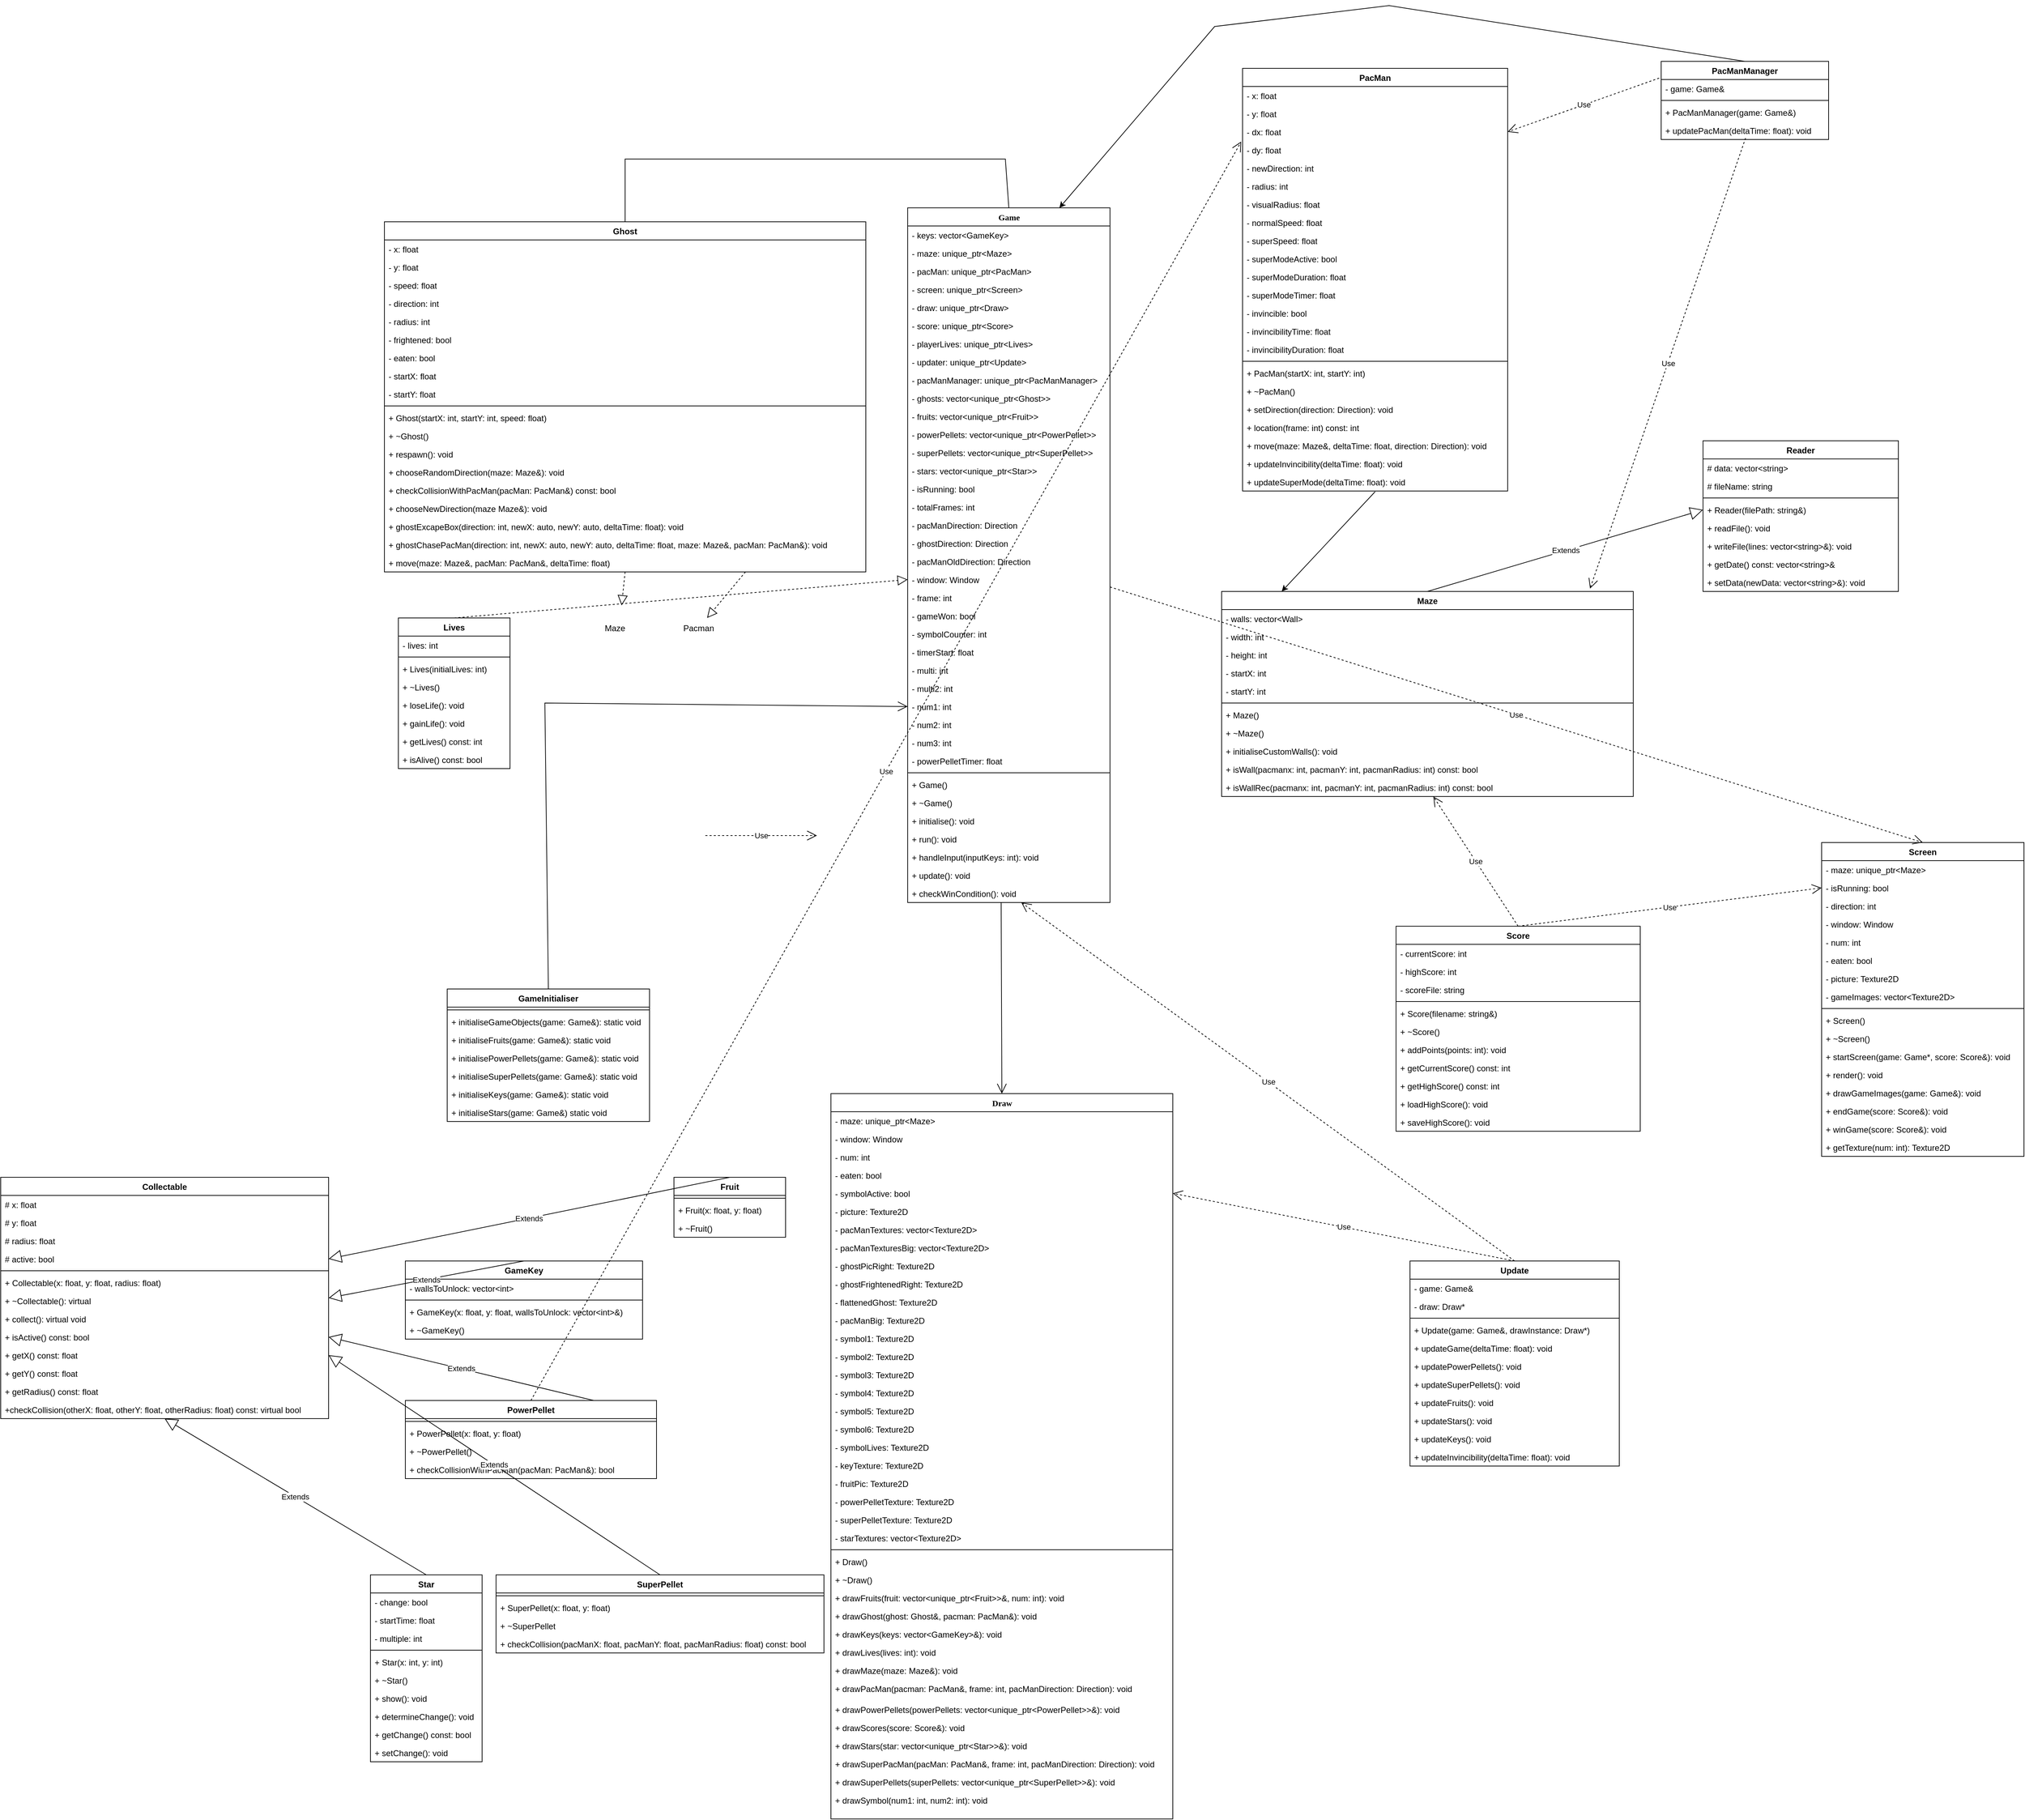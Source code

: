 <mxfile version="24.7.17">
  <diagram name="Page-1" id="9f46799a-70d6-7492-0946-bef42562c5a5">
    <mxGraphModel dx="2534" dy="2481" grid="1" gridSize="10" guides="1" tooltips="1" connect="1" arrows="1" fold="1" page="1" pageScale="1" pageWidth="1100" pageHeight="850" background="none" math="0" shadow="0">
      <root>
        <mxCell id="0" />
        <mxCell id="1" parent="0" />
        <mxCell id="78961159f06e98e8-43" value="Game" style="swimlane;html=1;fontStyle=1;align=center;verticalAlign=top;childLayout=stackLayout;horizontal=1;startSize=26;horizontalStack=0;resizeParent=1;resizeLast=0;collapsible=1;marginBottom=0;swimlaneFillColor=#ffffff;rounded=0;shadow=0;comic=0;labelBackgroundColor=none;strokeWidth=1;fillColor=none;fontFamily=Verdana;fontSize=12" parent="1" vertex="1">
          <mxGeometry x="780" y="-1080" width="290" height="996" as="geometry" />
        </mxCell>
        <mxCell id="78961159f06e98e8-44" value="- keys: vector&amp;lt;GameKey&amp;gt;" style="text;html=1;strokeColor=none;fillColor=none;align=left;verticalAlign=top;spacingLeft=4;spacingRight=4;whiteSpace=wrap;overflow=hidden;rotatable=0;points=[[0,0.5],[1,0.5]];portConstraint=eastwest;" parent="78961159f06e98e8-43" vertex="1">
          <mxGeometry y="26" width="290" height="26" as="geometry" />
        </mxCell>
        <mxCell id="Nk5dwlSrIomL0-U4kEKp-17" value="- maze: unique_ptr&amp;lt;Maze&amp;gt;" style="text;html=1;strokeColor=none;fillColor=none;align=left;verticalAlign=top;spacingLeft=4;spacingRight=4;whiteSpace=wrap;overflow=hidden;rotatable=0;points=[[0,0.5],[1,0.5]];portConstraint=eastwest;" vertex="1" parent="78961159f06e98e8-43">
          <mxGeometry y="52" width="290" height="26" as="geometry" />
        </mxCell>
        <mxCell id="Nk5dwlSrIomL0-U4kEKp-18" value="- pacMan: unique_ptr&amp;lt;PacMan&amp;gt;" style="text;html=1;strokeColor=none;fillColor=none;align=left;verticalAlign=top;spacingLeft=4;spacingRight=4;whiteSpace=wrap;overflow=hidden;rotatable=0;points=[[0,0.5],[1,0.5]];portConstraint=eastwest;" vertex="1" parent="78961159f06e98e8-43">
          <mxGeometry y="78" width="290" height="26" as="geometry" />
        </mxCell>
        <mxCell id="Nk5dwlSrIomL0-U4kEKp-19" value="- screen: unique_ptr&amp;lt;Screen&amp;gt;" style="text;html=1;strokeColor=none;fillColor=none;align=left;verticalAlign=top;spacingLeft=4;spacingRight=4;whiteSpace=wrap;overflow=hidden;rotatable=0;points=[[0,0.5],[1,0.5]];portConstraint=eastwest;" vertex="1" parent="78961159f06e98e8-43">
          <mxGeometry y="104" width="290" height="26" as="geometry" />
        </mxCell>
        <mxCell id="Nk5dwlSrIomL0-U4kEKp-20" value="- draw: unique_ptr&amp;lt;Draw&amp;gt;" style="text;html=1;strokeColor=none;fillColor=none;align=left;verticalAlign=top;spacingLeft=4;spacingRight=4;whiteSpace=wrap;overflow=hidden;rotatable=0;points=[[0,0.5],[1,0.5]];portConstraint=eastwest;" vertex="1" parent="78961159f06e98e8-43">
          <mxGeometry y="130" width="290" height="26" as="geometry" />
        </mxCell>
        <mxCell id="Nk5dwlSrIomL0-U4kEKp-21" value="- score: unique_ptr&amp;lt;Score&amp;gt;" style="text;html=1;strokeColor=none;fillColor=none;align=left;verticalAlign=top;spacingLeft=4;spacingRight=4;whiteSpace=wrap;overflow=hidden;rotatable=0;points=[[0,0.5],[1,0.5]];portConstraint=eastwest;" vertex="1" parent="78961159f06e98e8-43">
          <mxGeometry y="156" width="290" height="26" as="geometry" />
        </mxCell>
        <mxCell id="Nk5dwlSrIomL0-U4kEKp-22" value="- playerLives: unique_ptr&amp;lt;Lives&amp;gt;" style="text;html=1;strokeColor=none;fillColor=none;align=left;verticalAlign=top;spacingLeft=4;spacingRight=4;whiteSpace=wrap;overflow=hidden;rotatable=0;points=[[0,0.5],[1,0.5]];portConstraint=eastwest;" vertex="1" parent="78961159f06e98e8-43">
          <mxGeometry y="182" width="290" height="26" as="geometry" />
        </mxCell>
        <mxCell id="Nk5dwlSrIomL0-U4kEKp-23" value="- updater: unique_ptr&amp;lt;Update&amp;gt;" style="text;html=1;strokeColor=none;fillColor=none;align=left;verticalAlign=top;spacingLeft=4;spacingRight=4;whiteSpace=wrap;overflow=hidden;rotatable=0;points=[[0,0.5],[1,0.5]];portConstraint=eastwest;" vertex="1" parent="78961159f06e98e8-43">
          <mxGeometry y="208" width="290" height="26" as="geometry" />
        </mxCell>
        <mxCell id="Nk5dwlSrIomL0-U4kEKp-24" value="- pacManManager: unique_ptr&amp;lt;PacManManager&amp;gt;" style="text;html=1;strokeColor=none;fillColor=none;align=left;verticalAlign=top;spacingLeft=4;spacingRight=4;whiteSpace=wrap;overflow=hidden;rotatable=0;points=[[0,0.5],[1,0.5]];portConstraint=eastwest;" vertex="1" parent="78961159f06e98e8-43">
          <mxGeometry y="234" width="290" height="26" as="geometry" />
        </mxCell>
        <mxCell id="Nk5dwlSrIomL0-U4kEKp-25" value="- ghosts: vector&amp;lt;unique_ptr&amp;lt;Ghost&amp;gt;&amp;gt;" style="text;html=1;strokeColor=none;fillColor=none;align=left;verticalAlign=top;spacingLeft=4;spacingRight=4;whiteSpace=wrap;overflow=hidden;rotatable=0;points=[[0,0.5],[1,0.5]];portConstraint=eastwest;" vertex="1" parent="78961159f06e98e8-43">
          <mxGeometry y="260" width="290" height="26" as="geometry" />
        </mxCell>
        <mxCell id="Nk5dwlSrIomL0-U4kEKp-26" value="- fruits: vector&amp;lt;unique_ptr&amp;lt;Fruit&amp;gt;&amp;gt;" style="text;html=1;strokeColor=none;fillColor=none;align=left;verticalAlign=top;spacingLeft=4;spacingRight=4;whiteSpace=wrap;overflow=hidden;rotatable=0;points=[[0,0.5],[1,0.5]];portConstraint=eastwest;" vertex="1" parent="78961159f06e98e8-43">
          <mxGeometry y="286" width="290" height="26" as="geometry" />
        </mxCell>
        <mxCell id="Nk5dwlSrIomL0-U4kEKp-27" value="- powerPellets: vector&amp;lt;unique_ptr&amp;lt;PowerPellet&amp;gt;&amp;gt;" style="text;html=1;strokeColor=none;fillColor=none;align=left;verticalAlign=top;spacingLeft=4;spacingRight=4;whiteSpace=wrap;overflow=hidden;rotatable=0;points=[[0,0.5],[1,0.5]];portConstraint=eastwest;" vertex="1" parent="78961159f06e98e8-43">
          <mxGeometry y="312" width="290" height="26" as="geometry" />
        </mxCell>
        <mxCell id="Nk5dwlSrIomL0-U4kEKp-28" value="- superPellets: vector&amp;lt;unique_ptr&amp;lt;SuperPellet&amp;gt;&amp;gt;" style="text;html=1;strokeColor=none;fillColor=none;align=left;verticalAlign=top;spacingLeft=4;spacingRight=4;whiteSpace=wrap;overflow=hidden;rotatable=0;points=[[0,0.5],[1,0.5]];portConstraint=eastwest;" vertex="1" parent="78961159f06e98e8-43">
          <mxGeometry y="338" width="290" height="26" as="geometry" />
        </mxCell>
        <mxCell id="Nk5dwlSrIomL0-U4kEKp-29" value="- stars: vector&amp;lt;unique_ptr&amp;lt;Star&amp;gt;&amp;gt;" style="text;html=1;strokeColor=none;fillColor=none;align=left;verticalAlign=top;spacingLeft=4;spacingRight=4;whiteSpace=wrap;overflow=hidden;rotatable=0;points=[[0,0.5],[1,0.5]];portConstraint=eastwest;" vertex="1" parent="78961159f06e98e8-43">
          <mxGeometry y="364" width="290" height="26" as="geometry" />
        </mxCell>
        <mxCell id="Nk5dwlSrIomL0-U4kEKp-16" value="- isRunning: bool&lt;span style=&quot;white-space: pre;&quot;&gt;&#x9;&lt;/span&gt;" style="text;html=1;strokeColor=none;fillColor=none;align=left;verticalAlign=top;spacingLeft=4;spacingRight=4;whiteSpace=wrap;overflow=hidden;rotatable=0;points=[[0,0.5],[1,0.5]];portConstraint=eastwest;" vertex="1" parent="78961159f06e98e8-43">
          <mxGeometry y="390" width="290" height="26" as="geometry" />
        </mxCell>
        <mxCell id="78961159f06e98e8-45" value="- totalFrames: int" style="text;html=1;strokeColor=none;fillColor=none;align=left;verticalAlign=top;spacingLeft=4;spacingRight=4;whiteSpace=wrap;overflow=hidden;rotatable=0;points=[[0,0.5],[1,0.5]];portConstraint=eastwest;" parent="78961159f06e98e8-43" vertex="1">
          <mxGeometry y="416" width="290" height="26" as="geometry" />
        </mxCell>
        <mxCell id="78961159f06e98e8-49" value="- pacManDirection: Direction" style="text;html=1;strokeColor=none;fillColor=none;align=left;verticalAlign=top;spacingLeft=4;spacingRight=4;whiteSpace=wrap;overflow=hidden;rotatable=0;points=[[0,0.5],[1,0.5]];portConstraint=eastwest;" parent="78961159f06e98e8-43" vertex="1">
          <mxGeometry y="442" width="290" height="26" as="geometry" />
        </mxCell>
        <mxCell id="78961159f06e98e8-50" value="- ghostDirection: Direction" style="text;html=1;strokeColor=none;fillColor=none;align=left;verticalAlign=top;spacingLeft=4;spacingRight=4;whiteSpace=wrap;overflow=hidden;rotatable=0;points=[[0,0.5],[1,0.5]];portConstraint=eastwest;" parent="78961159f06e98e8-43" vertex="1">
          <mxGeometry y="468" width="290" height="26" as="geometry" />
        </mxCell>
        <mxCell id="Nk5dwlSrIomL0-U4kEKp-1" value="- pacManOldDirection: Direction" style="text;html=1;strokeColor=none;fillColor=none;align=left;verticalAlign=top;spacingLeft=4;spacingRight=4;whiteSpace=wrap;overflow=hidden;rotatable=0;points=[[0,0.5],[1,0.5]];portConstraint=eastwest;" vertex="1" parent="78961159f06e98e8-43">
          <mxGeometry y="494" width="290" height="26" as="geometry" />
        </mxCell>
        <mxCell id="Nk5dwlSrIomL0-U4kEKp-2" value="&lt;div&gt;- window: Window&lt;/div&gt;&lt;div&gt;&lt;br&gt;&lt;/div&gt;" style="text;html=1;strokeColor=none;fillColor=none;align=left;verticalAlign=top;spacingLeft=4;spacingRight=4;whiteSpace=wrap;overflow=hidden;rotatable=0;points=[[0,0.5],[1,0.5]];portConstraint=eastwest;" vertex="1" parent="78961159f06e98e8-43">
          <mxGeometry y="520" width="290" height="26" as="geometry" />
        </mxCell>
        <mxCell id="Nk5dwlSrIomL0-U4kEKp-3" value="- frame: int" style="text;html=1;strokeColor=none;fillColor=none;align=left;verticalAlign=top;spacingLeft=4;spacingRight=4;whiteSpace=wrap;overflow=hidden;rotatable=0;points=[[0,0.5],[1,0.5]];portConstraint=eastwest;" vertex="1" parent="78961159f06e98e8-43">
          <mxGeometry y="546" width="290" height="26" as="geometry" />
        </mxCell>
        <mxCell id="Nk5dwlSrIomL0-U4kEKp-4" value="- gameWon: bool" style="text;html=1;strokeColor=none;fillColor=none;align=left;verticalAlign=top;spacingLeft=4;spacingRight=4;whiteSpace=wrap;overflow=hidden;rotatable=0;points=[[0,0.5],[1,0.5]];portConstraint=eastwest;" vertex="1" parent="78961159f06e98e8-43">
          <mxGeometry y="572" width="290" height="26" as="geometry" />
        </mxCell>
        <mxCell id="Nk5dwlSrIomL0-U4kEKp-8" value="- symbolCounter: int" style="text;html=1;strokeColor=none;fillColor=none;align=left;verticalAlign=top;spacingLeft=4;spacingRight=4;whiteSpace=wrap;overflow=hidden;rotatable=0;points=[[0,0.5],[1,0.5]];portConstraint=eastwest;" vertex="1" parent="78961159f06e98e8-43">
          <mxGeometry y="598" width="290" height="26" as="geometry" />
        </mxCell>
        <mxCell id="Nk5dwlSrIomL0-U4kEKp-12" value="- timerStart: float" style="text;html=1;strokeColor=none;fillColor=none;align=left;verticalAlign=top;spacingLeft=4;spacingRight=4;whiteSpace=wrap;overflow=hidden;rotatable=0;points=[[0,0.5],[1,0.5]];portConstraint=eastwest;" vertex="1" parent="78961159f06e98e8-43">
          <mxGeometry y="624" width="290" height="26" as="geometry" />
        </mxCell>
        <mxCell id="Nk5dwlSrIomL0-U4kEKp-7" value="- multi: int" style="text;html=1;strokeColor=none;fillColor=none;align=left;verticalAlign=top;spacingLeft=4;spacingRight=4;whiteSpace=wrap;overflow=hidden;rotatable=0;points=[[0,0.5],[1,0.5]];portConstraint=eastwest;" vertex="1" parent="78961159f06e98e8-43">
          <mxGeometry y="650" width="290" height="26" as="geometry" />
        </mxCell>
        <mxCell id="Nk5dwlSrIomL0-U4kEKp-9" value="- multi2: int" style="text;html=1;strokeColor=none;fillColor=none;align=left;verticalAlign=top;spacingLeft=4;spacingRight=4;whiteSpace=wrap;overflow=hidden;rotatable=0;points=[[0,0.5],[1,0.5]];portConstraint=eastwest;" vertex="1" parent="78961159f06e98e8-43">
          <mxGeometry y="676" width="290" height="26" as="geometry" />
        </mxCell>
        <mxCell id="Nk5dwlSrIomL0-U4kEKp-10" value="- num1: int" style="text;html=1;strokeColor=none;fillColor=none;align=left;verticalAlign=top;spacingLeft=4;spacingRight=4;whiteSpace=wrap;overflow=hidden;rotatable=0;points=[[0,0.5],[1,0.5]];portConstraint=eastwest;" vertex="1" parent="78961159f06e98e8-43">
          <mxGeometry y="702" width="290" height="26" as="geometry" />
        </mxCell>
        <mxCell id="Nk5dwlSrIomL0-U4kEKp-11" value="- num2: int" style="text;html=1;strokeColor=none;fillColor=none;align=left;verticalAlign=top;spacingLeft=4;spacingRight=4;whiteSpace=wrap;overflow=hidden;rotatable=0;points=[[0,0.5],[1,0.5]];portConstraint=eastwest;" vertex="1" parent="78961159f06e98e8-43">
          <mxGeometry y="728" width="290" height="26" as="geometry" />
        </mxCell>
        <mxCell id="Nk5dwlSrIomL0-U4kEKp-13" value="- num3: int" style="text;html=1;strokeColor=none;fillColor=none;align=left;verticalAlign=top;spacingLeft=4;spacingRight=4;whiteSpace=wrap;overflow=hidden;rotatable=0;points=[[0,0.5],[1,0.5]];portConstraint=eastwest;" vertex="1" parent="78961159f06e98e8-43">
          <mxGeometry y="754" width="290" height="26" as="geometry" />
        </mxCell>
        <mxCell id="Nk5dwlSrIomL0-U4kEKp-14" value="- powerPelletTimer: float" style="text;html=1;strokeColor=none;fillColor=none;align=left;verticalAlign=top;spacingLeft=4;spacingRight=4;whiteSpace=wrap;overflow=hidden;rotatable=0;points=[[0,0.5],[1,0.5]];portConstraint=eastwest;" vertex="1" parent="78961159f06e98e8-43">
          <mxGeometry y="780" width="290" height="26" as="geometry" />
        </mxCell>
        <mxCell id="78961159f06e98e8-51" value="" style="line;html=1;strokeWidth=1;fillColor=none;align=left;verticalAlign=middle;spacingTop=-1;spacingLeft=3;spacingRight=3;rotatable=0;labelPosition=right;points=[];portConstraint=eastwest;" parent="78961159f06e98e8-43" vertex="1">
          <mxGeometry y="806" width="290" height="8" as="geometry" />
        </mxCell>
        <mxCell id="78961159f06e98e8-53" value="+ Game()" style="text;html=1;strokeColor=none;fillColor=none;align=left;verticalAlign=top;spacingLeft=4;spacingRight=4;whiteSpace=wrap;overflow=hidden;rotatable=0;points=[[0,0.5],[1,0.5]];portConstraint=eastwest;" parent="78961159f06e98e8-43" vertex="1">
          <mxGeometry y="814" width="290" height="26" as="geometry" />
        </mxCell>
        <mxCell id="Nk5dwlSrIomL0-U4kEKp-30" value="+ ~Game()" style="text;html=1;strokeColor=none;fillColor=none;align=left;verticalAlign=top;spacingLeft=4;spacingRight=4;whiteSpace=wrap;overflow=hidden;rotatable=0;points=[[0,0.5],[1,0.5]];portConstraint=eastwest;" vertex="1" parent="78961159f06e98e8-43">
          <mxGeometry y="840" width="290" height="26" as="geometry" />
        </mxCell>
        <mxCell id="Nk5dwlSrIomL0-U4kEKp-31" value="+ initialise(): void" style="text;html=1;strokeColor=none;fillColor=none;align=left;verticalAlign=top;spacingLeft=4;spacingRight=4;whiteSpace=wrap;overflow=hidden;rotatable=0;points=[[0,0.5],[1,0.5]];portConstraint=eastwest;" vertex="1" parent="78961159f06e98e8-43">
          <mxGeometry y="866" width="290" height="26" as="geometry" />
        </mxCell>
        <mxCell id="Nk5dwlSrIomL0-U4kEKp-32" value="+ run(): void" style="text;html=1;strokeColor=none;fillColor=none;align=left;verticalAlign=top;spacingLeft=4;spacingRight=4;whiteSpace=wrap;overflow=hidden;rotatable=0;points=[[0,0.5],[1,0.5]];portConstraint=eastwest;" vertex="1" parent="78961159f06e98e8-43">
          <mxGeometry y="892" width="290" height="26" as="geometry" />
        </mxCell>
        <mxCell id="Nk5dwlSrIomL0-U4kEKp-33" value="+ handleInput(inputKeys: int): void" style="text;html=1;strokeColor=none;fillColor=none;align=left;verticalAlign=top;spacingLeft=4;spacingRight=4;whiteSpace=wrap;overflow=hidden;rotatable=0;points=[[0,0.5],[1,0.5]];portConstraint=eastwest;" vertex="1" parent="78961159f06e98e8-43">
          <mxGeometry y="918" width="290" height="26" as="geometry" />
        </mxCell>
        <mxCell id="Nk5dwlSrIomL0-U4kEKp-34" value="+ update(): void" style="text;html=1;strokeColor=none;fillColor=none;align=left;verticalAlign=top;spacingLeft=4;spacingRight=4;whiteSpace=wrap;overflow=hidden;rotatable=0;points=[[0,0.5],[1,0.5]];portConstraint=eastwest;" vertex="1" parent="78961159f06e98e8-43">
          <mxGeometry y="944" width="290" height="26" as="geometry" />
        </mxCell>
        <mxCell id="Nk5dwlSrIomL0-U4kEKp-35" value="+ checkWinCondition(): void" style="text;html=1;strokeColor=none;fillColor=none;align=left;verticalAlign=top;spacingLeft=4;spacingRight=4;whiteSpace=wrap;overflow=hidden;rotatable=0;points=[[0,0.5],[1,0.5]];portConstraint=eastwest;" vertex="1" parent="78961159f06e98e8-43">
          <mxGeometry y="970" width="290" height="26" as="geometry" />
        </mxCell>
        <mxCell id="78961159f06e98e8-82" value="Draw" style="swimlane;html=1;fontStyle=1;align=center;verticalAlign=top;childLayout=stackLayout;horizontal=1;startSize=26;horizontalStack=0;resizeParent=1;resizeLast=0;collapsible=1;marginBottom=0;swimlaneFillColor=#ffffff;rounded=0;shadow=0;comic=0;labelBackgroundColor=none;strokeWidth=1;fillColor=none;fontFamily=Verdana;fontSize=12" parent="1" vertex="1">
          <mxGeometry x="670" y="190" width="490" height="1040" as="geometry" />
        </mxCell>
        <mxCell id="78961159f06e98e8-83" value="- maze: unique_ptr&amp;lt;Maze&amp;gt;" style="text;html=1;strokeColor=none;fillColor=none;align=left;verticalAlign=top;spacingLeft=4;spacingRight=4;whiteSpace=wrap;overflow=hidden;rotatable=0;points=[[0,0.5],[1,0.5]];portConstraint=eastwest;" parent="78961159f06e98e8-82" vertex="1">
          <mxGeometry y="26" width="490" height="26" as="geometry" />
        </mxCell>
        <mxCell id="78961159f06e98e8-84" value="- window: Window" style="text;html=1;strokeColor=none;fillColor=none;align=left;verticalAlign=top;spacingLeft=4;spacingRight=4;whiteSpace=wrap;overflow=hidden;rotatable=0;points=[[0,0.5],[1,0.5]];portConstraint=eastwest;" parent="78961159f06e98e8-82" vertex="1">
          <mxGeometry y="52" width="490" height="26" as="geometry" />
        </mxCell>
        <mxCell id="78961159f06e98e8-85" value="- num: int" style="text;html=1;strokeColor=none;fillColor=none;align=left;verticalAlign=top;spacingLeft=4;spacingRight=4;whiteSpace=wrap;overflow=hidden;rotatable=0;points=[[0,0.5],[1,0.5]];portConstraint=eastwest;" parent="78961159f06e98e8-82" vertex="1">
          <mxGeometry y="78" width="490" height="26" as="geometry" />
        </mxCell>
        <mxCell id="78961159f06e98e8-86" value="- eaten: bool" style="text;html=1;strokeColor=none;fillColor=none;align=left;verticalAlign=top;spacingLeft=4;spacingRight=4;whiteSpace=wrap;overflow=hidden;rotatable=0;points=[[0,0.5],[1,0.5]];portConstraint=eastwest;" parent="78961159f06e98e8-82" vertex="1">
          <mxGeometry y="104" width="490" height="26" as="geometry" />
        </mxCell>
        <mxCell id="78961159f06e98e8-87" value="- symbolActive: bool" style="text;html=1;strokeColor=none;fillColor=none;align=left;verticalAlign=top;spacingLeft=4;spacingRight=4;whiteSpace=wrap;overflow=hidden;rotatable=0;points=[[0,0.5],[1,0.5]];portConstraint=eastwest;" parent="78961159f06e98e8-82" vertex="1">
          <mxGeometry y="130" width="490" height="26" as="geometry" />
        </mxCell>
        <mxCell id="78961159f06e98e8-88" value="- picture: Texture2D" style="text;html=1;strokeColor=none;fillColor=none;align=left;verticalAlign=top;spacingLeft=4;spacingRight=4;whiteSpace=wrap;overflow=hidden;rotatable=0;points=[[0,0.5],[1,0.5]];portConstraint=eastwest;" parent="78961159f06e98e8-82" vertex="1">
          <mxGeometry y="156" width="490" height="26" as="geometry" />
        </mxCell>
        <mxCell id="78961159f06e98e8-89" value="- pacManTextures: vector&amp;lt;Texture2D&amp;gt;" style="text;html=1;strokeColor=none;fillColor=none;align=left;verticalAlign=top;spacingLeft=4;spacingRight=4;whiteSpace=wrap;overflow=hidden;rotatable=0;points=[[0,0.5],[1,0.5]];portConstraint=eastwest;" parent="78961159f06e98e8-82" vertex="1">
          <mxGeometry y="182" width="490" height="26" as="geometry" />
        </mxCell>
        <mxCell id="Nk5dwlSrIomL0-U4kEKp-39" value="- pacManTexturesBig: vector&amp;lt;Texture2D&amp;gt;" style="text;html=1;strokeColor=none;fillColor=none;align=left;verticalAlign=top;spacingLeft=4;spacingRight=4;whiteSpace=wrap;overflow=hidden;rotatable=0;points=[[0,0.5],[1,0.5]];portConstraint=eastwest;" vertex="1" parent="78961159f06e98e8-82">
          <mxGeometry y="208" width="490" height="26" as="geometry" />
        </mxCell>
        <mxCell id="Nk5dwlSrIomL0-U4kEKp-40" value="- ghostPicRight: Texture2D" style="text;html=1;strokeColor=none;fillColor=none;align=left;verticalAlign=top;spacingLeft=4;spacingRight=4;whiteSpace=wrap;overflow=hidden;rotatable=0;points=[[0,0.5],[1,0.5]];portConstraint=eastwest;" vertex="1" parent="78961159f06e98e8-82">
          <mxGeometry y="234" width="490" height="26" as="geometry" />
        </mxCell>
        <mxCell id="Nk5dwlSrIomL0-U4kEKp-41" value="- ghostFrightenedRight: Texture2D" style="text;html=1;strokeColor=none;fillColor=none;align=left;verticalAlign=top;spacingLeft=4;spacingRight=4;whiteSpace=wrap;overflow=hidden;rotatable=0;points=[[0,0.5],[1,0.5]];portConstraint=eastwest;" vertex="1" parent="78961159f06e98e8-82">
          <mxGeometry y="260" width="490" height="26" as="geometry" />
        </mxCell>
        <mxCell id="Nk5dwlSrIomL0-U4kEKp-42" value="- flattenedGhost: Texture2D" style="text;html=1;strokeColor=none;fillColor=none;align=left;verticalAlign=top;spacingLeft=4;spacingRight=4;whiteSpace=wrap;overflow=hidden;rotatable=0;points=[[0,0.5],[1,0.5]];portConstraint=eastwest;" vertex="1" parent="78961159f06e98e8-82">
          <mxGeometry y="286" width="490" height="26" as="geometry" />
        </mxCell>
        <mxCell id="Nk5dwlSrIomL0-U4kEKp-43" value="- pacManBig: Texture2D" style="text;html=1;strokeColor=none;fillColor=none;align=left;verticalAlign=top;spacingLeft=4;spacingRight=4;whiteSpace=wrap;overflow=hidden;rotatable=0;points=[[0,0.5],[1,0.5]];portConstraint=eastwest;" vertex="1" parent="78961159f06e98e8-82">
          <mxGeometry y="312" width="490" height="26" as="geometry" />
        </mxCell>
        <mxCell id="Nk5dwlSrIomL0-U4kEKp-44" value="- symbol1: Texture2D" style="text;html=1;strokeColor=none;fillColor=none;align=left;verticalAlign=top;spacingLeft=4;spacingRight=4;whiteSpace=wrap;overflow=hidden;rotatable=0;points=[[0,0.5],[1,0.5]];portConstraint=eastwest;" vertex="1" parent="78961159f06e98e8-82">
          <mxGeometry y="338" width="490" height="26" as="geometry" />
        </mxCell>
        <mxCell id="Nk5dwlSrIomL0-U4kEKp-45" value="- symbol2: Texture2D" style="text;html=1;strokeColor=none;fillColor=none;align=left;verticalAlign=top;spacingLeft=4;spacingRight=4;whiteSpace=wrap;overflow=hidden;rotatable=0;points=[[0,0.5],[1,0.5]];portConstraint=eastwest;" vertex="1" parent="78961159f06e98e8-82">
          <mxGeometry y="364" width="490" height="26" as="geometry" />
        </mxCell>
        <mxCell id="Nk5dwlSrIomL0-U4kEKp-46" value="- symbol3: Texture2D" style="text;html=1;strokeColor=none;fillColor=none;align=left;verticalAlign=top;spacingLeft=4;spacingRight=4;whiteSpace=wrap;overflow=hidden;rotatable=0;points=[[0,0.5],[1,0.5]];portConstraint=eastwest;" vertex="1" parent="78961159f06e98e8-82">
          <mxGeometry y="390" width="490" height="26" as="geometry" />
        </mxCell>
        <mxCell id="Nk5dwlSrIomL0-U4kEKp-47" value="- symbol4: Texture2D" style="text;html=1;strokeColor=none;fillColor=none;align=left;verticalAlign=top;spacingLeft=4;spacingRight=4;whiteSpace=wrap;overflow=hidden;rotatable=0;points=[[0,0.5],[1,0.5]];portConstraint=eastwest;" vertex="1" parent="78961159f06e98e8-82">
          <mxGeometry y="416" width="490" height="26" as="geometry" />
        </mxCell>
        <mxCell id="Nk5dwlSrIomL0-U4kEKp-48" value="- symbol5: Texture2D" style="text;html=1;strokeColor=none;fillColor=none;align=left;verticalAlign=top;spacingLeft=4;spacingRight=4;whiteSpace=wrap;overflow=hidden;rotatable=0;points=[[0,0.5],[1,0.5]];portConstraint=eastwest;" vertex="1" parent="78961159f06e98e8-82">
          <mxGeometry y="442" width="490" height="26" as="geometry" />
        </mxCell>
        <mxCell id="Nk5dwlSrIomL0-U4kEKp-49" value="- symbol6: Texture2D" style="text;html=1;strokeColor=none;fillColor=none;align=left;verticalAlign=top;spacingLeft=4;spacingRight=4;whiteSpace=wrap;overflow=hidden;rotatable=0;points=[[0,0.5],[1,0.5]];portConstraint=eastwest;" vertex="1" parent="78961159f06e98e8-82">
          <mxGeometry y="468" width="490" height="26" as="geometry" />
        </mxCell>
        <mxCell id="Nk5dwlSrIomL0-U4kEKp-50" value="- symbolLives: Texture2D" style="text;html=1;strokeColor=none;fillColor=none;align=left;verticalAlign=top;spacingLeft=4;spacingRight=4;whiteSpace=wrap;overflow=hidden;rotatable=0;points=[[0,0.5],[1,0.5]];portConstraint=eastwest;" vertex="1" parent="78961159f06e98e8-82">
          <mxGeometry y="494" width="490" height="26" as="geometry" />
        </mxCell>
        <mxCell id="Nk5dwlSrIomL0-U4kEKp-51" value="- keyTexture: Texture2D" style="text;html=1;strokeColor=none;fillColor=none;align=left;verticalAlign=top;spacingLeft=4;spacingRight=4;whiteSpace=wrap;overflow=hidden;rotatable=0;points=[[0,0.5],[1,0.5]];portConstraint=eastwest;" vertex="1" parent="78961159f06e98e8-82">
          <mxGeometry y="520" width="490" height="26" as="geometry" />
        </mxCell>
        <mxCell id="Nk5dwlSrIomL0-U4kEKp-52" value="- fruitPic: Texture2D" style="text;html=1;strokeColor=none;fillColor=none;align=left;verticalAlign=top;spacingLeft=4;spacingRight=4;whiteSpace=wrap;overflow=hidden;rotatable=0;points=[[0,0.5],[1,0.5]];portConstraint=eastwest;" vertex="1" parent="78961159f06e98e8-82">
          <mxGeometry y="546" width="490" height="26" as="geometry" />
        </mxCell>
        <mxCell id="Nk5dwlSrIomL0-U4kEKp-53" value="- powerPelletTexture: Texture2D" style="text;html=1;strokeColor=none;fillColor=none;align=left;verticalAlign=top;spacingLeft=4;spacingRight=4;whiteSpace=wrap;overflow=hidden;rotatable=0;points=[[0,0.5],[1,0.5]];portConstraint=eastwest;" vertex="1" parent="78961159f06e98e8-82">
          <mxGeometry y="572" width="490" height="26" as="geometry" />
        </mxCell>
        <mxCell id="Nk5dwlSrIomL0-U4kEKp-54" value="- superPelletTexture: Texture2D" style="text;html=1;strokeColor=none;fillColor=none;align=left;verticalAlign=top;spacingLeft=4;spacingRight=4;whiteSpace=wrap;overflow=hidden;rotatable=0;points=[[0,0.5],[1,0.5]];portConstraint=eastwest;" vertex="1" parent="78961159f06e98e8-82">
          <mxGeometry y="598" width="490" height="26" as="geometry" />
        </mxCell>
        <mxCell id="Nk5dwlSrIomL0-U4kEKp-55" value="- starTextures: vector&amp;lt;Texture2D&amp;gt;" style="text;html=1;strokeColor=none;fillColor=none;align=left;verticalAlign=top;spacingLeft=4;spacingRight=4;whiteSpace=wrap;overflow=hidden;rotatable=0;points=[[0,0.5],[1,0.5]];portConstraint=eastwest;" vertex="1" parent="78961159f06e98e8-82">
          <mxGeometry y="624" width="490" height="26" as="geometry" />
        </mxCell>
        <mxCell id="78961159f06e98e8-90" value="" style="line;html=1;strokeWidth=1;fillColor=none;align=left;verticalAlign=middle;spacingTop=-1;spacingLeft=3;spacingRight=3;rotatable=0;labelPosition=right;points=[];portConstraint=eastwest;" parent="78961159f06e98e8-82" vertex="1">
          <mxGeometry y="650" width="490" height="8" as="geometry" />
        </mxCell>
        <mxCell id="78961159f06e98e8-91" value="+ Draw()" style="text;html=1;strokeColor=none;fillColor=none;align=left;verticalAlign=top;spacingLeft=4;spacingRight=4;whiteSpace=wrap;overflow=hidden;rotatable=0;points=[[0,0.5],[1,0.5]];portConstraint=eastwest;" parent="78961159f06e98e8-82" vertex="1">
          <mxGeometry y="658" width="490" height="26" as="geometry" />
        </mxCell>
        <mxCell id="78961159f06e98e8-94" value="+ ~Draw()" style="text;html=1;strokeColor=none;fillColor=none;align=left;verticalAlign=top;spacingLeft=4;spacingRight=4;whiteSpace=wrap;overflow=hidden;rotatable=0;points=[[0,0.5],[1,0.5]];portConstraint=eastwest;" parent="78961159f06e98e8-82" vertex="1">
          <mxGeometry y="684" width="490" height="26" as="geometry" />
        </mxCell>
        <mxCell id="Nk5dwlSrIomL0-U4kEKp-56" value="+ drawFruits(fruit: vector&amp;lt;unique_ptr&amp;lt;Fruit&amp;gt;&amp;gt;&amp;amp;, num: int): void" style="text;html=1;strokeColor=none;fillColor=none;align=left;verticalAlign=top;spacingLeft=4;spacingRight=4;whiteSpace=wrap;overflow=hidden;rotatable=0;points=[[0,0.5],[1,0.5]];portConstraint=eastwest;" vertex="1" parent="78961159f06e98e8-82">
          <mxGeometry y="710" width="490" height="26" as="geometry" />
        </mxCell>
        <mxCell id="Nk5dwlSrIomL0-U4kEKp-57" value="+ drawGhost(ghost: Ghost&amp;amp;, pacman: PacMan&amp;amp;): void" style="text;html=1;strokeColor=none;fillColor=none;align=left;verticalAlign=top;spacingLeft=4;spacingRight=4;whiteSpace=wrap;overflow=hidden;rotatable=0;points=[[0,0.5],[1,0.5]];portConstraint=eastwest;" vertex="1" parent="78961159f06e98e8-82">
          <mxGeometry y="736" width="490" height="26" as="geometry" />
        </mxCell>
        <mxCell id="Nk5dwlSrIomL0-U4kEKp-58" value="+ drawKeys(keys: vector&amp;lt;GameKey&amp;gt;&amp;amp;): void" style="text;html=1;strokeColor=none;fillColor=none;align=left;verticalAlign=top;spacingLeft=4;spacingRight=4;whiteSpace=wrap;overflow=hidden;rotatable=0;points=[[0,0.5],[1,0.5]];portConstraint=eastwest;" vertex="1" parent="78961159f06e98e8-82">
          <mxGeometry y="762" width="490" height="26" as="geometry" />
        </mxCell>
        <mxCell id="Nk5dwlSrIomL0-U4kEKp-59" value="+ drawLives(lives: int): void" style="text;html=1;strokeColor=none;fillColor=none;align=left;verticalAlign=top;spacingLeft=4;spacingRight=4;whiteSpace=wrap;overflow=hidden;rotatable=0;points=[[0,0.5],[1,0.5]];portConstraint=eastwest;" vertex="1" parent="78961159f06e98e8-82">
          <mxGeometry y="788" width="490" height="26" as="geometry" />
        </mxCell>
        <mxCell id="Nk5dwlSrIomL0-U4kEKp-60" value="+ drawMaze(maze: Maze&amp;amp;): void" style="text;html=1;strokeColor=none;fillColor=none;align=left;verticalAlign=top;spacingLeft=4;spacingRight=4;whiteSpace=wrap;overflow=hidden;rotatable=0;points=[[0,0.5],[1,0.5]];portConstraint=eastwest;" vertex="1" parent="78961159f06e98e8-82">
          <mxGeometry y="814" width="490" height="26" as="geometry" />
        </mxCell>
        <mxCell id="Nk5dwlSrIomL0-U4kEKp-61" value="+ drawPacMan(pacman: PacMan&amp;amp;, frame: int, pacManDirection: Direction): void" style="text;html=1;strokeColor=none;fillColor=none;align=left;verticalAlign=top;spacingLeft=4;spacingRight=4;whiteSpace=wrap;overflow=hidden;rotatable=0;points=[[0,0.5],[1,0.5]];portConstraint=eastwest;" vertex="1" parent="78961159f06e98e8-82">
          <mxGeometry y="840" width="490" height="30" as="geometry" />
        </mxCell>
        <mxCell id="Nk5dwlSrIomL0-U4kEKp-62" value="+ drawPowerPellets(powerPellets: vector&amp;lt;unique_ptr&amp;lt;PowerPellet&amp;gt;&amp;gt;&amp;amp;): void" style="text;html=1;strokeColor=none;fillColor=none;align=left;verticalAlign=top;spacingLeft=4;spacingRight=4;whiteSpace=wrap;overflow=hidden;rotatable=0;points=[[0,0.5],[1,0.5]];portConstraint=eastwest;" vertex="1" parent="78961159f06e98e8-82">
          <mxGeometry y="870" width="490" height="26" as="geometry" />
        </mxCell>
        <mxCell id="Nk5dwlSrIomL0-U4kEKp-63" value="+ drawScores(score: Score&amp;amp;): void" style="text;html=1;strokeColor=none;fillColor=none;align=left;verticalAlign=top;spacingLeft=4;spacingRight=4;whiteSpace=wrap;overflow=hidden;rotatable=0;points=[[0,0.5],[1,0.5]];portConstraint=eastwest;" vertex="1" parent="78961159f06e98e8-82">
          <mxGeometry y="896" width="490" height="26" as="geometry" />
        </mxCell>
        <mxCell id="Nk5dwlSrIomL0-U4kEKp-64" value="+ drawStars(star: vector&amp;lt;unique_ptr&amp;lt;Star&amp;gt;&amp;gt;&amp;amp;): void" style="text;html=1;strokeColor=none;fillColor=none;align=left;verticalAlign=top;spacingLeft=4;spacingRight=4;whiteSpace=wrap;overflow=hidden;rotatable=0;points=[[0,0.5],[1,0.5]];portConstraint=eastwest;" vertex="1" parent="78961159f06e98e8-82">
          <mxGeometry y="922" width="490" height="26" as="geometry" />
        </mxCell>
        <mxCell id="Nk5dwlSrIomL0-U4kEKp-65" value="+ drawSuperPacMan(pacMan: PacMan&amp;amp;, frame: int, pacManDirection: Direction): void" style="text;html=1;strokeColor=none;fillColor=none;align=left;verticalAlign=top;spacingLeft=4;spacingRight=4;whiteSpace=wrap;overflow=hidden;rotatable=0;points=[[0,0.5],[1,0.5]];portConstraint=eastwest;" vertex="1" parent="78961159f06e98e8-82">
          <mxGeometry y="948" width="490" height="26" as="geometry" />
        </mxCell>
        <mxCell id="Nk5dwlSrIomL0-U4kEKp-66" value="+ drawSuperPellets(superPellets: vector&amp;lt;unique_ptr&amp;lt;SuperPellet&amp;gt;&amp;gt;&amp;amp;): void" style="text;html=1;strokeColor=none;fillColor=none;align=left;verticalAlign=top;spacingLeft=4;spacingRight=4;whiteSpace=wrap;overflow=hidden;rotatable=0;points=[[0,0.5],[1,0.5]];portConstraint=eastwest;" vertex="1" parent="78961159f06e98e8-82">
          <mxGeometry y="974" width="490" height="26" as="geometry" />
        </mxCell>
        <mxCell id="Nk5dwlSrIomL0-U4kEKp-67" value="+ drawSymbol(num1: int, num2: int): void" style="text;html=1;strokeColor=none;fillColor=none;align=left;verticalAlign=top;spacingLeft=4;spacingRight=4;whiteSpace=wrap;overflow=hidden;rotatable=0;points=[[0,0.5],[1,0.5]];portConstraint=eastwest;" vertex="1" parent="78961159f06e98e8-82">
          <mxGeometry y="1000" width="490" height="26" as="geometry" />
        </mxCell>
        <mxCell id="Nk5dwlSrIomL0-U4kEKp-68" value="Fruit" style="swimlane;fontStyle=1;align=center;verticalAlign=top;childLayout=stackLayout;horizontal=1;startSize=26;horizontalStack=0;resizeParent=1;resizeParentMax=0;resizeLast=0;collapsible=1;marginBottom=0;whiteSpace=wrap;html=1;" vertex="1" parent="1">
          <mxGeometry x="445" y="310" width="160" height="86" as="geometry" />
        </mxCell>
        <mxCell id="Nk5dwlSrIomL0-U4kEKp-70" value="" style="line;strokeWidth=1;fillColor=none;align=left;verticalAlign=middle;spacingTop=-1;spacingLeft=3;spacingRight=3;rotatable=0;labelPosition=right;points=[];portConstraint=eastwest;strokeColor=inherit;" vertex="1" parent="Nk5dwlSrIomL0-U4kEKp-68">
          <mxGeometry y="26" width="160" height="8" as="geometry" />
        </mxCell>
        <mxCell id="Nk5dwlSrIomL0-U4kEKp-71" value="+ Fruit(x: float, y: float)" style="text;strokeColor=none;fillColor=none;align=left;verticalAlign=top;spacingLeft=4;spacingRight=4;overflow=hidden;rotatable=0;points=[[0,0.5],[1,0.5]];portConstraint=eastwest;whiteSpace=wrap;html=1;" vertex="1" parent="Nk5dwlSrIomL0-U4kEKp-68">
          <mxGeometry y="34" width="160" height="26" as="geometry" />
        </mxCell>
        <mxCell id="Nk5dwlSrIomL0-U4kEKp-72" value="+ ~Fruit()" style="text;strokeColor=none;fillColor=none;align=left;verticalAlign=top;spacingLeft=4;spacingRight=4;overflow=hidden;rotatable=0;points=[[0,0.5],[1,0.5]];portConstraint=eastwest;whiteSpace=wrap;html=1;" vertex="1" parent="Nk5dwlSrIomL0-U4kEKp-68">
          <mxGeometry y="60" width="160" height="26" as="geometry" />
        </mxCell>
        <mxCell id="Nk5dwlSrIomL0-U4kEKp-73" value="GameInitialiser" style="swimlane;fontStyle=1;align=center;verticalAlign=top;childLayout=stackLayout;horizontal=1;startSize=26;horizontalStack=0;resizeParent=1;resizeParentMax=0;resizeLast=0;collapsible=1;marginBottom=0;whiteSpace=wrap;html=1;" vertex="1" parent="1">
          <mxGeometry x="120" y="40" width="290" height="190" as="geometry" />
        </mxCell>
        <mxCell id="Nk5dwlSrIomL0-U4kEKp-75" value="" style="line;strokeWidth=1;fillColor=none;align=left;verticalAlign=middle;spacingTop=-1;spacingLeft=3;spacingRight=3;rotatable=0;labelPosition=right;points=[];portConstraint=eastwest;strokeColor=inherit;" vertex="1" parent="Nk5dwlSrIomL0-U4kEKp-73">
          <mxGeometry y="26" width="290" height="8" as="geometry" />
        </mxCell>
        <mxCell id="Nk5dwlSrIomL0-U4kEKp-76" value="+ initialiseGameObjects(game: Game&amp;amp;): static void" style="text;strokeColor=none;fillColor=none;align=left;verticalAlign=top;spacingLeft=4;spacingRight=4;overflow=hidden;rotatable=0;points=[[0,0.5],[1,0.5]];portConstraint=eastwest;whiteSpace=wrap;html=1;" vertex="1" parent="Nk5dwlSrIomL0-U4kEKp-73">
          <mxGeometry y="34" width="290" height="26" as="geometry" />
        </mxCell>
        <mxCell id="Nk5dwlSrIomL0-U4kEKp-77" value="+ initialiseFruits(game: Game&amp;amp;): static void" style="text;strokeColor=none;fillColor=none;align=left;verticalAlign=top;spacingLeft=4;spacingRight=4;overflow=hidden;rotatable=0;points=[[0,0.5],[1,0.5]];portConstraint=eastwest;whiteSpace=wrap;html=1;" vertex="1" parent="Nk5dwlSrIomL0-U4kEKp-73">
          <mxGeometry y="60" width="290" height="26" as="geometry" />
        </mxCell>
        <mxCell id="Nk5dwlSrIomL0-U4kEKp-78" value="+ initialisePowerPellets(game: Game&amp;amp;): static void" style="text;strokeColor=none;fillColor=none;align=left;verticalAlign=top;spacingLeft=4;spacingRight=4;overflow=hidden;rotatable=0;points=[[0,0.5],[1,0.5]];portConstraint=eastwest;whiteSpace=wrap;html=1;" vertex="1" parent="Nk5dwlSrIomL0-U4kEKp-73">
          <mxGeometry y="86" width="290" height="26" as="geometry" />
        </mxCell>
        <mxCell id="Nk5dwlSrIomL0-U4kEKp-79" value="+ initialiseSuperPellets(game: Game&amp;amp;): static void" style="text;strokeColor=none;fillColor=none;align=left;verticalAlign=top;spacingLeft=4;spacingRight=4;overflow=hidden;rotatable=0;points=[[0,0.5],[1,0.5]];portConstraint=eastwest;whiteSpace=wrap;html=1;" vertex="1" parent="Nk5dwlSrIomL0-U4kEKp-73">
          <mxGeometry y="112" width="290" height="26" as="geometry" />
        </mxCell>
        <mxCell id="Nk5dwlSrIomL0-U4kEKp-80" value="+ initialiseKeys(game: Game&amp;amp;): static void" style="text;strokeColor=none;fillColor=none;align=left;verticalAlign=top;spacingLeft=4;spacingRight=4;overflow=hidden;rotatable=0;points=[[0,0.5],[1,0.5]];portConstraint=eastwest;whiteSpace=wrap;html=1;" vertex="1" parent="Nk5dwlSrIomL0-U4kEKp-73">
          <mxGeometry y="138" width="290" height="26" as="geometry" />
        </mxCell>
        <mxCell id="Nk5dwlSrIomL0-U4kEKp-81" value="+ initialiseStars(game: Game&amp;amp;) static void" style="text;strokeColor=none;fillColor=none;align=left;verticalAlign=top;spacingLeft=4;spacingRight=4;overflow=hidden;rotatable=0;points=[[0,0.5],[1,0.5]];portConstraint=eastwest;whiteSpace=wrap;html=1;" vertex="1" parent="Nk5dwlSrIomL0-U4kEKp-73">
          <mxGeometry y="164" width="290" height="26" as="geometry" />
        </mxCell>
        <mxCell id="Nk5dwlSrIomL0-U4kEKp-83" value="" style="endArrow=open;endFill=1;endSize=12;html=1;rounded=0;exitX=0.5;exitY=0;exitDx=0;exitDy=0;entryX=0;entryY=0.5;entryDx=0;entryDy=0;" edge="1" parent="1" source="Nk5dwlSrIomL0-U4kEKp-73" target="Nk5dwlSrIomL0-U4kEKp-10">
          <mxGeometry width="160" relative="1" as="geometry">
            <mxPoint x="590" y="-80" as="sourcePoint" />
            <mxPoint x="750" y="-80" as="targetPoint" />
            <Array as="points">
              <mxPoint x="260" y="-370" />
            </Array>
          </mxGeometry>
        </mxCell>
        <mxCell id="Nk5dwlSrIomL0-U4kEKp-84" value="Use" style="endArrow=open;endSize=12;dashed=1;html=1;rounded=0;" edge="1" parent="1">
          <mxGeometry width="160" relative="1" as="geometry">
            <mxPoint x="490" y="-180" as="sourcePoint" />
            <mxPoint x="650" y="-180" as="targetPoint" />
          </mxGeometry>
        </mxCell>
        <mxCell id="Nk5dwlSrIomL0-U4kEKp-85" value="" style="endArrow=open;endFill=1;endSize=12;html=1;rounded=0;entryX=0.5;entryY=0;entryDx=0;entryDy=0;exitX=0.462;exitY=1;exitDx=0;exitDy=0;exitPerimeter=0;" edge="1" parent="1" source="Nk5dwlSrIomL0-U4kEKp-35" target="78961159f06e98e8-82">
          <mxGeometry width="160" relative="1" as="geometry">
            <mxPoint x="590" y="-80" as="sourcePoint" />
            <mxPoint x="750" y="-80" as="targetPoint" />
          </mxGeometry>
        </mxCell>
        <mxCell id="Nk5dwlSrIomL0-U4kEKp-86" value="GameKey" style="swimlane;fontStyle=1;align=center;verticalAlign=top;childLayout=stackLayout;horizontal=1;startSize=26;horizontalStack=0;resizeParent=1;resizeParentMax=0;resizeLast=0;collapsible=1;marginBottom=0;whiteSpace=wrap;html=1;" vertex="1" parent="1">
          <mxGeometry x="60" y="430" width="340" height="112" as="geometry" />
        </mxCell>
        <mxCell id="Nk5dwlSrIomL0-U4kEKp-87" value="- wallsToUnlock: vector&amp;lt;int&amp;gt;" style="text;strokeColor=none;fillColor=none;align=left;verticalAlign=top;spacingLeft=4;spacingRight=4;overflow=hidden;rotatable=0;points=[[0,0.5],[1,0.5]];portConstraint=eastwest;whiteSpace=wrap;html=1;" vertex="1" parent="Nk5dwlSrIomL0-U4kEKp-86">
          <mxGeometry y="26" width="340" height="26" as="geometry" />
        </mxCell>
        <mxCell id="Nk5dwlSrIomL0-U4kEKp-88" value="" style="line;strokeWidth=1;fillColor=none;align=left;verticalAlign=middle;spacingTop=-1;spacingLeft=3;spacingRight=3;rotatable=0;labelPosition=right;points=[];portConstraint=eastwest;strokeColor=inherit;" vertex="1" parent="Nk5dwlSrIomL0-U4kEKp-86">
          <mxGeometry y="52" width="340" height="8" as="geometry" />
        </mxCell>
        <mxCell id="Nk5dwlSrIomL0-U4kEKp-89" value="+ GameKey(x: float, y: float, wallsToUnlock: vector&amp;lt;int&amp;gt;&amp;amp;)" style="text;strokeColor=none;fillColor=none;align=left;verticalAlign=top;spacingLeft=4;spacingRight=4;overflow=hidden;rotatable=0;points=[[0,0.5],[1,0.5]];portConstraint=eastwest;whiteSpace=wrap;html=1;" vertex="1" parent="Nk5dwlSrIomL0-U4kEKp-86">
          <mxGeometry y="60" width="340" height="26" as="geometry" />
        </mxCell>
        <mxCell id="Nk5dwlSrIomL0-U4kEKp-90" value="+ ~GameKey()" style="text;strokeColor=none;fillColor=none;align=left;verticalAlign=top;spacingLeft=4;spacingRight=4;overflow=hidden;rotatable=0;points=[[0,0.5],[1,0.5]];portConstraint=eastwest;whiteSpace=wrap;html=1;" vertex="1" parent="Nk5dwlSrIomL0-U4kEKp-86">
          <mxGeometry y="86" width="340" height="26" as="geometry" />
        </mxCell>
        <mxCell id="Nk5dwlSrIomL0-U4kEKp-92" value="Extends" style="endArrow=block;endSize=16;endFill=0;html=1;rounded=0;exitX=0.5;exitY=0;exitDx=0;exitDy=0;entryX=1;entryY=0.5;entryDx=0;entryDy=0;" edge="1" parent="1" source="Nk5dwlSrIomL0-U4kEKp-68" target="Nk5dwlSrIomL0-U4kEKp-288">
          <mxGeometry width="160" relative="1" as="geometry">
            <mxPoint x="420" y="360" as="sourcePoint" />
            <mxPoint x="520" y="310" as="targetPoint" />
          </mxGeometry>
        </mxCell>
        <mxCell id="Nk5dwlSrIomL0-U4kEKp-93" value="Extends" style="endArrow=block;endSize=16;endFill=0;html=1;rounded=0;exitX=0.5;exitY=0;exitDx=0;exitDy=0;entryX=1;entryY=0.5;entryDx=0;entryDy=0;" edge="1" parent="1" source="Nk5dwlSrIomL0-U4kEKp-86" target="Nk5dwlSrIomL0-U4kEKp-282">
          <mxGeometry width="160" relative="1" as="geometry">
            <mxPoint x="400" y="750" as="sourcePoint" />
            <mxPoint x="230" y="310" as="targetPoint" />
          </mxGeometry>
        </mxCell>
        <mxCell id="Nk5dwlSrIomL0-U4kEKp-94" value="Ghost" style="swimlane;fontStyle=1;align=center;verticalAlign=top;childLayout=stackLayout;horizontal=1;startSize=26;horizontalStack=0;resizeParent=1;resizeParentMax=0;resizeLast=0;collapsible=1;marginBottom=0;whiteSpace=wrap;html=1;" vertex="1" parent="1">
          <mxGeometry x="30" y="-1060" width="690" height="502" as="geometry" />
        </mxCell>
        <mxCell id="Nk5dwlSrIomL0-U4kEKp-95" value="- x: float" style="text;strokeColor=none;fillColor=none;align=left;verticalAlign=top;spacingLeft=4;spacingRight=4;overflow=hidden;rotatable=0;points=[[0,0.5],[1,0.5]];portConstraint=eastwest;whiteSpace=wrap;html=1;" vertex="1" parent="Nk5dwlSrIomL0-U4kEKp-94">
          <mxGeometry y="26" width="690" height="26" as="geometry" />
        </mxCell>
        <mxCell id="Nk5dwlSrIomL0-U4kEKp-98" value="- y: float" style="text;strokeColor=none;fillColor=none;align=left;verticalAlign=top;spacingLeft=4;spacingRight=4;overflow=hidden;rotatable=0;points=[[0,0.5],[1,0.5]];portConstraint=eastwest;whiteSpace=wrap;html=1;" vertex="1" parent="Nk5dwlSrIomL0-U4kEKp-94">
          <mxGeometry y="52" width="690" height="26" as="geometry" />
        </mxCell>
        <mxCell id="Nk5dwlSrIomL0-U4kEKp-101" value="- speed: float" style="text;strokeColor=none;fillColor=none;align=left;verticalAlign=top;spacingLeft=4;spacingRight=4;overflow=hidden;rotatable=0;points=[[0,0.5],[1,0.5]];portConstraint=eastwest;whiteSpace=wrap;html=1;" vertex="1" parent="Nk5dwlSrIomL0-U4kEKp-94">
          <mxGeometry y="78" width="690" height="26" as="geometry" />
        </mxCell>
        <mxCell id="Nk5dwlSrIomL0-U4kEKp-100" value="- direction: int" style="text;strokeColor=none;fillColor=none;align=left;verticalAlign=top;spacingLeft=4;spacingRight=4;overflow=hidden;rotatable=0;points=[[0,0.5],[1,0.5]];portConstraint=eastwest;whiteSpace=wrap;html=1;" vertex="1" parent="Nk5dwlSrIomL0-U4kEKp-94">
          <mxGeometry y="104" width="690" height="26" as="geometry" />
        </mxCell>
        <mxCell id="Nk5dwlSrIomL0-U4kEKp-104" value="- radius: int" style="text;strokeColor=none;fillColor=none;align=left;verticalAlign=top;spacingLeft=4;spacingRight=4;overflow=hidden;rotatable=0;points=[[0,0.5],[1,0.5]];portConstraint=eastwest;whiteSpace=wrap;html=1;" vertex="1" parent="Nk5dwlSrIomL0-U4kEKp-94">
          <mxGeometry y="130" width="690" height="26" as="geometry" />
        </mxCell>
        <mxCell id="Nk5dwlSrIomL0-U4kEKp-102" value="- frightened: bool" style="text;strokeColor=none;fillColor=none;align=left;verticalAlign=top;spacingLeft=4;spacingRight=4;overflow=hidden;rotatable=0;points=[[0,0.5],[1,0.5]];portConstraint=eastwest;whiteSpace=wrap;html=1;" vertex="1" parent="Nk5dwlSrIomL0-U4kEKp-94">
          <mxGeometry y="156" width="690" height="26" as="geometry" />
        </mxCell>
        <mxCell id="Nk5dwlSrIomL0-U4kEKp-99" value="- eaten: bool" style="text;strokeColor=none;fillColor=none;align=left;verticalAlign=top;spacingLeft=4;spacingRight=4;overflow=hidden;rotatable=0;points=[[0,0.5],[1,0.5]];portConstraint=eastwest;whiteSpace=wrap;html=1;" vertex="1" parent="Nk5dwlSrIomL0-U4kEKp-94">
          <mxGeometry y="182" width="690" height="26" as="geometry" />
        </mxCell>
        <mxCell id="Nk5dwlSrIomL0-U4kEKp-103" value="- startX: float" style="text;strokeColor=none;fillColor=none;align=left;verticalAlign=top;spacingLeft=4;spacingRight=4;overflow=hidden;rotatable=0;points=[[0,0.5],[1,0.5]];portConstraint=eastwest;whiteSpace=wrap;html=1;" vertex="1" parent="Nk5dwlSrIomL0-U4kEKp-94">
          <mxGeometry y="208" width="690" height="26" as="geometry" />
        </mxCell>
        <mxCell id="Nk5dwlSrIomL0-U4kEKp-105" value="- startY: float" style="text;strokeColor=none;fillColor=none;align=left;verticalAlign=top;spacingLeft=4;spacingRight=4;overflow=hidden;rotatable=0;points=[[0,0.5],[1,0.5]];portConstraint=eastwest;whiteSpace=wrap;html=1;" vertex="1" parent="Nk5dwlSrIomL0-U4kEKp-94">
          <mxGeometry y="234" width="690" height="26" as="geometry" />
        </mxCell>
        <mxCell id="Nk5dwlSrIomL0-U4kEKp-96" value="" style="line;strokeWidth=1;fillColor=none;align=left;verticalAlign=middle;spacingTop=-1;spacingLeft=3;spacingRight=3;rotatable=0;labelPosition=right;points=[];portConstraint=eastwest;strokeColor=inherit;" vertex="1" parent="Nk5dwlSrIomL0-U4kEKp-94">
          <mxGeometry y="260" width="690" height="8" as="geometry" />
        </mxCell>
        <mxCell id="Nk5dwlSrIomL0-U4kEKp-97" value="+ Ghost(startX: int, startY: int, speed: float)" style="text;strokeColor=none;fillColor=none;align=left;verticalAlign=top;spacingLeft=4;spacingRight=4;overflow=hidden;rotatable=0;points=[[0,0.5],[1,0.5]];portConstraint=eastwest;whiteSpace=wrap;html=1;" vertex="1" parent="Nk5dwlSrIomL0-U4kEKp-94">
          <mxGeometry y="268" width="690" height="26" as="geometry" />
        </mxCell>
        <mxCell id="Nk5dwlSrIomL0-U4kEKp-106" value="+ ~Ghost()" style="text;strokeColor=none;fillColor=none;align=left;verticalAlign=top;spacingLeft=4;spacingRight=4;overflow=hidden;rotatable=0;points=[[0,0.5],[1,0.5]];portConstraint=eastwest;whiteSpace=wrap;html=1;" vertex="1" parent="Nk5dwlSrIomL0-U4kEKp-94">
          <mxGeometry y="294" width="690" height="26" as="geometry" />
        </mxCell>
        <mxCell id="Nk5dwlSrIomL0-U4kEKp-107" value="+ respawn(): void" style="text;strokeColor=none;fillColor=none;align=left;verticalAlign=top;spacingLeft=4;spacingRight=4;overflow=hidden;rotatable=0;points=[[0,0.5],[1,0.5]];portConstraint=eastwest;whiteSpace=wrap;html=1;" vertex="1" parent="Nk5dwlSrIomL0-U4kEKp-94">
          <mxGeometry y="320" width="690" height="26" as="geometry" />
        </mxCell>
        <mxCell id="Nk5dwlSrIomL0-U4kEKp-108" value="+ chooseRandomDirection(maze: Maze&amp;amp;): void" style="text;strokeColor=none;fillColor=none;align=left;verticalAlign=top;spacingLeft=4;spacingRight=4;overflow=hidden;rotatable=0;points=[[0,0.5],[1,0.5]];portConstraint=eastwest;whiteSpace=wrap;html=1;" vertex="1" parent="Nk5dwlSrIomL0-U4kEKp-94">
          <mxGeometry y="346" width="690" height="26" as="geometry" />
        </mxCell>
        <mxCell id="Nk5dwlSrIomL0-U4kEKp-109" value="+ checkCollisionWithPacMan(pacMan: PacMan&amp;amp;) const: bool" style="text;strokeColor=none;fillColor=none;align=left;verticalAlign=top;spacingLeft=4;spacingRight=4;overflow=hidden;rotatable=0;points=[[0,0.5],[1,0.5]];portConstraint=eastwest;whiteSpace=wrap;html=1;" vertex="1" parent="Nk5dwlSrIomL0-U4kEKp-94">
          <mxGeometry y="372" width="690" height="26" as="geometry" />
        </mxCell>
        <mxCell id="Nk5dwlSrIomL0-U4kEKp-110" value="+ chooseNewDirection(maze Maze&amp;amp;): void" style="text;strokeColor=none;fillColor=none;align=left;verticalAlign=top;spacingLeft=4;spacingRight=4;overflow=hidden;rotatable=0;points=[[0,0.5],[1,0.5]];portConstraint=eastwest;whiteSpace=wrap;html=1;" vertex="1" parent="Nk5dwlSrIomL0-U4kEKp-94">
          <mxGeometry y="398" width="690" height="26" as="geometry" />
        </mxCell>
        <mxCell id="Nk5dwlSrIomL0-U4kEKp-111" value="+ ghostExcapeBox(direction: int, newX: auto, newY: auto, deltaTime: float): void" style="text;strokeColor=none;fillColor=none;align=left;verticalAlign=top;spacingLeft=4;spacingRight=4;overflow=hidden;rotatable=0;points=[[0,0.5],[1,0.5]];portConstraint=eastwest;whiteSpace=wrap;html=1;" vertex="1" parent="Nk5dwlSrIomL0-U4kEKp-94">
          <mxGeometry y="424" width="690" height="26" as="geometry" />
        </mxCell>
        <mxCell id="Nk5dwlSrIomL0-U4kEKp-112" value="+ ghostChasePacMan(direction: int, newX: auto, newY: auto, deltaTime: float, maze: Maze&amp;amp;, pacMan: PacMan&amp;amp;): void" style="text;strokeColor=none;fillColor=none;align=left;verticalAlign=top;spacingLeft=4;spacingRight=4;overflow=hidden;rotatable=0;points=[[0,0.5],[1,0.5]];portConstraint=eastwest;whiteSpace=wrap;html=1;" vertex="1" parent="Nk5dwlSrIomL0-U4kEKp-94">
          <mxGeometry y="450" width="690" height="26" as="geometry" />
        </mxCell>
        <mxCell id="Nk5dwlSrIomL0-U4kEKp-113" value="+ move(maze: Maze&amp;amp;, pacMan: PacMan&amp;amp;, deltaTime: float)" style="text;strokeColor=none;fillColor=none;align=left;verticalAlign=top;spacingLeft=4;spacingRight=4;overflow=hidden;rotatable=0;points=[[0,0.5],[1,0.5]];portConstraint=eastwest;whiteSpace=wrap;html=1;" vertex="1" parent="Nk5dwlSrIomL0-U4kEKp-94">
          <mxGeometry y="476" width="690" height="26" as="geometry" />
        </mxCell>
        <mxCell id="Nk5dwlSrIomL0-U4kEKp-114" value="" style="endArrow=block;dashed=1;endFill=0;endSize=12;html=1;rounded=0;exitX=0.5;exitY=1;exitDx=0;exitDy=0;" edge="1" parent="1" source="Nk5dwlSrIomL0-U4kEKp-94">
          <mxGeometry width="160" relative="1" as="geometry">
            <mxPoint x="250" y="-510" as="sourcePoint" />
            <mxPoint x="370" y="-510" as="targetPoint" />
          </mxGeometry>
        </mxCell>
        <mxCell id="Nk5dwlSrIomL0-U4kEKp-115" value="Maze" style="text;html=1;align=center;verticalAlign=middle;resizable=0;points=[];autosize=1;strokeColor=none;fillColor=none;" vertex="1" parent="1">
          <mxGeometry x="335" y="-492" width="50" height="30" as="geometry" />
        </mxCell>
        <mxCell id="Nk5dwlSrIomL0-U4kEKp-116" value="Pacman" style="text;html=1;align=center;verticalAlign=middle;resizable=0;points=[];autosize=1;strokeColor=none;fillColor=none;" vertex="1" parent="1">
          <mxGeometry x="445" y="-492" width="70" height="30" as="geometry" />
        </mxCell>
        <mxCell id="Nk5dwlSrIomL0-U4kEKp-117" value="" style="endArrow=block;dashed=1;endFill=0;endSize=12;html=1;rounded=0;exitX=0.75;exitY=1;exitDx=0;exitDy=0;" edge="1" parent="1" source="Nk5dwlSrIomL0-U4kEKp-94" target="Nk5dwlSrIomL0-U4kEKp-116">
          <mxGeometry width="160" relative="1" as="geometry">
            <mxPoint x="560" y="-460" as="sourcePoint" />
            <mxPoint x="720" y="-460" as="targetPoint" />
          </mxGeometry>
        </mxCell>
        <mxCell id="Nk5dwlSrIomL0-U4kEKp-119" value="" style="endArrow=none;html=1;rounded=0;exitX=0.5;exitY=0;exitDx=0;exitDy=0;entryX=0.5;entryY=0;entryDx=0;entryDy=0;" edge="1" parent="1" source="Nk5dwlSrIomL0-U4kEKp-94" target="78961159f06e98e8-43">
          <mxGeometry width="50" height="50" relative="1" as="geometry">
            <mxPoint x="650" y="-1100" as="sourcePoint" />
            <mxPoint x="700" y="-1150" as="targetPoint" />
            <Array as="points">
              <mxPoint x="375" y="-1150" />
              <mxPoint x="920" y="-1150" />
            </Array>
          </mxGeometry>
        </mxCell>
        <mxCell id="Nk5dwlSrIomL0-U4kEKp-120" value="Lives" style="swimlane;fontStyle=1;align=center;verticalAlign=top;childLayout=stackLayout;horizontal=1;startSize=26;horizontalStack=0;resizeParent=1;resizeParentMax=0;resizeLast=0;collapsible=1;marginBottom=0;whiteSpace=wrap;html=1;" vertex="1" parent="1">
          <mxGeometry x="50" y="-492" width="160" height="216" as="geometry" />
        </mxCell>
        <mxCell id="Nk5dwlSrIomL0-U4kEKp-121" value="- lives: int" style="text;strokeColor=none;fillColor=none;align=left;verticalAlign=top;spacingLeft=4;spacingRight=4;overflow=hidden;rotatable=0;points=[[0,0.5],[1,0.5]];portConstraint=eastwest;whiteSpace=wrap;html=1;" vertex="1" parent="Nk5dwlSrIomL0-U4kEKp-120">
          <mxGeometry y="26" width="160" height="26" as="geometry" />
        </mxCell>
        <mxCell id="Nk5dwlSrIomL0-U4kEKp-122" value="" style="line;strokeWidth=1;fillColor=none;align=left;verticalAlign=middle;spacingTop=-1;spacingLeft=3;spacingRight=3;rotatable=0;labelPosition=right;points=[];portConstraint=eastwest;strokeColor=inherit;" vertex="1" parent="Nk5dwlSrIomL0-U4kEKp-120">
          <mxGeometry y="52" width="160" height="8" as="geometry" />
        </mxCell>
        <mxCell id="Nk5dwlSrIomL0-U4kEKp-123" value="+ Lives(initialLives: int)" style="text;strokeColor=none;fillColor=none;align=left;verticalAlign=top;spacingLeft=4;spacingRight=4;overflow=hidden;rotatable=0;points=[[0,0.5],[1,0.5]];portConstraint=eastwest;whiteSpace=wrap;html=1;" vertex="1" parent="Nk5dwlSrIomL0-U4kEKp-120">
          <mxGeometry y="60" width="160" height="26" as="geometry" />
        </mxCell>
        <mxCell id="Nk5dwlSrIomL0-U4kEKp-124" value="+ ~Lives()" style="text;strokeColor=none;fillColor=none;align=left;verticalAlign=top;spacingLeft=4;spacingRight=4;overflow=hidden;rotatable=0;points=[[0,0.5],[1,0.5]];portConstraint=eastwest;whiteSpace=wrap;html=1;" vertex="1" parent="Nk5dwlSrIomL0-U4kEKp-120">
          <mxGeometry y="86" width="160" height="26" as="geometry" />
        </mxCell>
        <mxCell id="Nk5dwlSrIomL0-U4kEKp-125" value="+ loseLife(): void" style="text;strokeColor=none;fillColor=none;align=left;verticalAlign=top;spacingLeft=4;spacingRight=4;overflow=hidden;rotatable=0;points=[[0,0.5],[1,0.5]];portConstraint=eastwest;whiteSpace=wrap;html=1;" vertex="1" parent="Nk5dwlSrIomL0-U4kEKp-120">
          <mxGeometry y="112" width="160" height="26" as="geometry" />
        </mxCell>
        <mxCell id="Nk5dwlSrIomL0-U4kEKp-126" value="+ gainLife(): void" style="text;strokeColor=none;fillColor=none;align=left;verticalAlign=top;spacingLeft=4;spacingRight=4;overflow=hidden;rotatable=0;points=[[0,0.5],[1,0.5]];portConstraint=eastwest;whiteSpace=wrap;html=1;" vertex="1" parent="Nk5dwlSrIomL0-U4kEKp-120">
          <mxGeometry y="138" width="160" height="26" as="geometry" />
        </mxCell>
        <mxCell id="Nk5dwlSrIomL0-U4kEKp-127" value="+ getLives() const: int" style="text;strokeColor=none;fillColor=none;align=left;verticalAlign=top;spacingLeft=4;spacingRight=4;overflow=hidden;rotatable=0;points=[[0,0.5],[1,0.5]];portConstraint=eastwest;whiteSpace=wrap;html=1;" vertex="1" parent="Nk5dwlSrIomL0-U4kEKp-120">
          <mxGeometry y="164" width="160" height="26" as="geometry" />
        </mxCell>
        <mxCell id="Nk5dwlSrIomL0-U4kEKp-128" value="+ isAlive() const: bool" style="text;strokeColor=none;fillColor=none;align=left;verticalAlign=top;spacingLeft=4;spacingRight=4;overflow=hidden;rotatable=0;points=[[0,0.5],[1,0.5]];portConstraint=eastwest;whiteSpace=wrap;html=1;" vertex="1" parent="Nk5dwlSrIomL0-U4kEKp-120">
          <mxGeometry y="190" width="160" height="26" as="geometry" />
        </mxCell>
        <mxCell id="Nk5dwlSrIomL0-U4kEKp-129" value="" style="endArrow=block;dashed=1;endFill=0;endSize=12;html=1;rounded=0;exitX=0.5;exitY=0;exitDx=0;exitDy=0;entryX=0;entryY=0.5;entryDx=0;entryDy=0;" edge="1" parent="1" source="Nk5dwlSrIomL0-U4kEKp-120" target="Nk5dwlSrIomL0-U4kEKp-2">
          <mxGeometry width="160" relative="1" as="geometry">
            <mxPoint x="440" y="-430" as="sourcePoint" />
            <mxPoint x="600" y="-430" as="targetPoint" />
          </mxGeometry>
        </mxCell>
        <mxCell id="Nk5dwlSrIomL0-U4kEKp-130" value="Maze" style="swimlane;fontStyle=1;align=center;verticalAlign=top;childLayout=stackLayout;horizontal=1;startSize=26;horizontalStack=0;resizeParent=1;resizeParentMax=0;resizeLast=0;collapsible=1;marginBottom=0;whiteSpace=wrap;html=1;" vertex="1" parent="1">
          <mxGeometry x="1230" y="-530" width="590" height="294" as="geometry" />
        </mxCell>
        <mxCell id="Nk5dwlSrIomL0-U4kEKp-131" value="- walls: vector&amp;lt;Wall&amp;gt;" style="text;strokeColor=none;fillColor=none;align=left;verticalAlign=top;spacingLeft=4;spacingRight=4;overflow=hidden;rotatable=0;points=[[0,0.5],[1,0.5]];portConstraint=eastwest;whiteSpace=wrap;html=1;" vertex="1" parent="Nk5dwlSrIomL0-U4kEKp-130">
          <mxGeometry y="26" width="590" height="26" as="geometry" />
        </mxCell>
        <mxCell id="Nk5dwlSrIomL0-U4kEKp-134" value="- width: int" style="text;strokeColor=none;fillColor=none;align=left;verticalAlign=top;spacingLeft=4;spacingRight=4;overflow=hidden;rotatable=0;points=[[0,0.5],[1,0.5]];portConstraint=eastwest;whiteSpace=wrap;html=1;" vertex="1" parent="Nk5dwlSrIomL0-U4kEKp-130">
          <mxGeometry y="52" width="590" height="26" as="geometry" />
        </mxCell>
        <mxCell id="Nk5dwlSrIomL0-U4kEKp-135" value="- height: int" style="text;strokeColor=none;fillColor=none;align=left;verticalAlign=top;spacingLeft=4;spacingRight=4;overflow=hidden;rotatable=0;points=[[0,0.5],[1,0.5]];portConstraint=eastwest;whiteSpace=wrap;html=1;" vertex="1" parent="Nk5dwlSrIomL0-U4kEKp-130">
          <mxGeometry y="78" width="590" height="26" as="geometry" />
        </mxCell>
        <mxCell id="Nk5dwlSrIomL0-U4kEKp-136" value="- startX: int" style="text;strokeColor=none;fillColor=none;align=left;verticalAlign=top;spacingLeft=4;spacingRight=4;overflow=hidden;rotatable=0;points=[[0,0.5],[1,0.5]];portConstraint=eastwest;whiteSpace=wrap;html=1;" vertex="1" parent="Nk5dwlSrIomL0-U4kEKp-130">
          <mxGeometry y="104" width="590" height="26" as="geometry" />
        </mxCell>
        <mxCell id="Nk5dwlSrIomL0-U4kEKp-137" value="- startY: int" style="text;strokeColor=none;fillColor=none;align=left;verticalAlign=top;spacingLeft=4;spacingRight=4;overflow=hidden;rotatable=0;points=[[0,0.5],[1,0.5]];portConstraint=eastwest;whiteSpace=wrap;html=1;" vertex="1" parent="Nk5dwlSrIomL0-U4kEKp-130">
          <mxGeometry y="130" width="590" height="26" as="geometry" />
        </mxCell>
        <mxCell id="Nk5dwlSrIomL0-U4kEKp-132" value="" style="line;strokeWidth=1;fillColor=none;align=left;verticalAlign=middle;spacingTop=-1;spacingLeft=3;spacingRight=3;rotatable=0;labelPosition=right;points=[];portConstraint=eastwest;strokeColor=inherit;" vertex="1" parent="Nk5dwlSrIomL0-U4kEKp-130">
          <mxGeometry y="156" width="590" height="8" as="geometry" />
        </mxCell>
        <mxCell id="Nk5dwlSrIomL0-U4kEKp-133" value="+ Maze()" style="text;strokeColor=none;fillColor=none;align=left;verticalAlign=top;spacingLeft=4;spacingRight=4;overflow=hidden;rotatable=0;points=[[0,0.5],[1,0.5]];portConstraint=eastwest;whiteSpace=wrap;html=1;" vertex="1" parent="Nk5dwlSrIomL0-U4kEKp-130">
          <mxGeometry y="164" width="590" height="26" as="geometry" />
        </mxCell>
        <mxCell id="Nk5dwlSrIomL0-U4kEKp-138" value="+ ~Maze()" style="text;strokeColor=none;fillColor=none;align=left;verticalAlign=top;spacingLeft=4;spacingRight=4;overflow=hidden;rotatable=0;points=[[0,0.5],[1,0.5]];portConstraint=eastwest;whiteSpace=wrap;html=1;" vertex="1" parent="Nk5dwlSrIomL0-U4kEKp-130">
          <mxGeometry y="190" width="590" height="26" as="geometry" />
        </mxCell>
        <mxCell id="Nk5dwlSrIomL0-U4kEKp-141" value="+ initialiseCustomWalls(): void" style="text;strokeColor=none;fillColor=none;align=left;verticalAlign=top;spacingLeft=4;spacingRight=4;overflow=hidden;rotatable=0;points=[[0,0.5],[1,0.5]];portConstraint=eastwest;whiteSpace=wrap;html=1;" vertex="1" parent="Nk5dwlSrIomL0-U4kEKp-130">
          <mxGeometry y="216" width="590" height="26" as="geometry" />
        </mxCell>
        <mxCell id="Nk5dwlSrIomL0-U4kEKp-140" value="+ isWall(pacmanx: int, pacmanY: int, pacmanRadius: int) const: bool" style="text;strokeColor=none;fillColor=none;align=left;verticalAlign=top;spacingLeft=4;spacingRight=4;overflow=hidden;rotatable=0;points=[[0,0.5],[1,0.5]];portConstraint=eastwest;whiteSpace=wrap;html=1;" vertex="1" parent="Nk5dwlSrIomL0-U4kEKp-130">
          <mxGeometry y="242" width="590" height="26" as="geometry" />
        </mxCell>
        <mxCell id="Nk5dwlSrIomL0-U4kEKp-150" value="+ isWallRec(pacmanx: int, pacmanY: int, pacmanRadius: int) const: bool" style="text;strokeColor=none;fillColor=none;align=left;verticalAlign=top;spacingLeft=4;spacingRight=4;overflow=hidden;rotatable=0;points=[[0,0.5],[1,0.5]];portConstraint=eastwest;whiteSpace=wrap;html=1;" vertex="1" parent="Nk5dwlSrIomL0-U4kEKp-130">
          <mxGeometry y="268" width="590" height="26" as="geometry" />
        </mxCell>
        <mxCell id="Nk5dwlSrIomL0-U4kEKp-151" value="Extends" style="endArrow=block;endSize=16;endFill=0;html=1;rounded=0;exitX=0.5;exitY=0;exitDx=0;exitDy=0;entryX=0;entryY=0.5;entryDx=0;entryDy=0;" edge="1" parent="1" source="Nk5dwlSrIomL0-U4kEKp-130" target="Nk5dwlSrIomL0-U4kEKp-208">
          <mxGeometry width="160" relative="1" as="geometry">
            <mxPoint x="1460" y="-650" as="sourcePoint" />
            <mxPoint x="2000" y="-630" as="targetPoint" />
          </mxGeometry>
        </mxCell>
        <mxCell id="Nk5dwlSrIomL0-U4kEKp-157" value="PacMan" style="swimlane;fontStyle=1;align=center;verticalAlign=top;childLayout=stackLayout;horizontal=1;startSize=26;horizontalStack=0;resizeParent=1;resizeParentMax=0;resizeLast=0;collapsible=1;marginBottom=0;whiteSpace=wrap;html=1;" vertex="1" parent="1">
          <mxGeometry x="1260" y="-1280" width="380" height="606" as="geometry" />
        </mxCell>
        <mxCell id="Nk5dwlSrIomL0-U4kEKp-161" value="- x: float" style="text;strokeColor=none;fillColor=none;align=left;verticalAlign=top;spacingLeft=4;spacingRight=4;overflow=hidden;rotatable=0;points=[[0,0.5],[1,0.5]];portConstraint=eastwest;whiteSpace=wrap;html=1;" vertex="1" parent="Nk5dwlSrIomL0-U4kEKp-157">
          <mxGeometry y="26" width="380" height="26" as="geometry" />
        </mxCell>
        <mxCell id="Nk5dwlSrIomL0-U4kEKp-162" value="- y: float" style="text;strokeColor=none;fillColor=none;align=left;verticalAlign=top;spacingLeft=4;spacingRight=4;overflow=hidden;rotatable=0;points=[[0,0.5],[1,0.5]];portConstraint=eastwest;whiteSpace=wrap;html=1;" vertex="1" parent="Nk5dwlSrIomL0-U4kEKp-157">
          <mxGeometry y="52" width="380" height="26" as="geometry" />
        </mxCell>
        <mxCell id="Nk5dwlSrIomL0-U4kEKp-158" value="- dx: float" style="text;strokeColor=none;fillColor=none;align=left;verticalAlign=top;spacingLeft=4;spacingRight=4;overflow=hidden;rotatable=0;points=[[0,0.5],[1,0.5]];portConstraint=eastwest;whiteSpace=wrap;html=1;" vertex="1" parent="Nk5dwlSrIomL0-U4kEKp-157">
          <mxGeometry y="78" width="380" height="26" as="geometry" />
        </mxCell>
        <mxCell id="Nk5dwlSrIomL0-U4kEKp-163" value="- dy: float" style="text;strokeColor=none;fillColor=none;align=left;verticalAlign=top;spacingLeft=4;spacingRight=4;overflow=hidden;rotatable=0;points=[[0,0.5],[1,0.5]];portConstraint=eastwest;whiteSpace=wrap;html=1;" vertex="1" parent="Nk5dwlSrIomL0-U4kEKp-157">
          <mxGeometry y="104" width="380" height="26" as="geometry" />
        </mxCell>
        <mxCell id="Nk5dwlSrIomL0-U4kEKp-173" value="- newDirection: int" style="text;strokeColor=none;fillColor=none;align=left;verticalAlign=top;spacingLeft=4;spacingRight=4;overflow=hidden;rotatable=1;points=[[0,0.5],[1,0.5]];portConstraint=eastwest;whiteSpace=wrap;html=1;movable=1;resizable=1;deletable=1;editable=1;locked=0;connectable=1;" vertex="1" parent="Nk5dwlSrIomL0-U4kEKp-157">
          <mxGeometry y="130" width="380" height="26" as="geometry" />
        </mxCell>
        <mxCell id="Nk5dwlSrIomL0-U4kEKp-172" value="- radius: int" style="text;strokeColor=none;fillColor=none;align=left;verticalAlign=top;spacingLeft=4;spacingRight=4;overflow=hidden;rotatable=1;points=[[0,0.5],[1,0.5]];portConstraint=eastwest;whiteSpace=wrap;html=1;movable=1;resizable=1;deletable=1;editable=1;locked=0;connectable=1;" vertex="1" parent="Nk5dwlSrIomL0-U4kEKp-157">
          <mxGeometry y="156" width="380" height="26" as="geometry" />
        </mxCell>
        <mxCell id="Nk5dwlSrIomL0-U4kEKp-171" value="- visualRadius: float" style="text;strokeColor=none;fillColor=none;align=left;verticalAlign=top;spacingLeft=4;spacingRight=4;overflow=hidden;rotatable=1;points=[[0,0.5],[1,0.5]];portConstraint=eastwest;whiteSpace=wrap;html=1;movable=1;resizable=1;deletable=1;editable=1;locked=0;connectable=1;" vertex="1" parent="Nk5dwlSrIomL0-U4kEKp-157">
          <mxGeometry y="182" width="380" height="26" as="geometry" />
        </mxCell>
        <mxCell id="Nk5dwlSrIomL0-U4kEKp-170" value="- normalSpeed: float" style="text;strokeColor=none;fillColor=none;align=left;verticalAlign=top;spacingLeft=4;spacingRight=4;overflow=hidden;rotatable=1;points=[[0,0.5],[1,0.5]];portConstraint=eastwest;whiteSpace=wrap;html=1;movable=1;resizable=1;deletable=1;editable=1;locked=0;connectable=1;" vertex="1" parent="Nk5dwlSrIomL0-U4kEKp-157">
          <mxGeometry y="208" width="380" height="26" as="geometry" />
        </mxCell>
        <mxCell id="Nk5dwlSrIomL0-U4kEKp-169" value="- superSpeed: float" style="text;strokeColor=none;fillColor=none;align=left;verticalAlign=top;spacingLeft=4;spacingRight=4;overflow=hidden;rotatable=1;points=[[0,0.5],[1,0.5]];portConstraint=eastwest;whiteSpace=wrap;html=1;movable=1;resizable=1;deletable=1;editable=1;locked=0;connectable=1;" vertex="1" parent="Nk5dwlSrIomL0-U4kEKp-157">
          <mxGeometry y="234" width="380" height="26" as="geometry" />
        </mxCell>
        <mxCell id="Nk5dwlSrIomL0-U4kEKp-168" value="- superModeActive: bool" style="text;strokeColor=none;fillColor=none;align=left;verticalAlign=top;spacingLeft=4;spacingRight=4;overflow=hidden;rotatable=1;points=[[0,0.5],[1,0.5]];portConstraint=eastwest;whiteSpace=wrap;html=1;movable=1;resizable=1;deletable=1;editable=1;locked=0;connectable=1;" vertex="1" parent="Nk5dwlSrIomL0-U4kEKp-157">
          <mxGeometry y="260" width="380" height="26" as="geometry" />
        </mxCell>
        <mxCell id="Nk5dwlSrIomL0-U4kEKp-167" value="- superModeDuration: float" style="text;strokeColor=none;fillColor=none;align=left;verticalAlign=top;spacingLeft=4;spacingRight=4;overflow=hidden;rotatable=0;points=[[0,0.5],[1,0.5]];portConstraint=eastwest;whiteSpace=wrap;html=1;" vertex="1" parent="Nk5dwlSrIomL0-U4kEKp-157">
          <mxGeometry y="286" width="380" height="26" as="geometry" />
        </mxCell>
        <mxCell id="Nk5dwlSrIomL0-U4kEKp-166" value="- superModeTimer: float" style="text;strokeColor=none;fillColor=none;align=left;verticalAlign=top;spacingLeft=4;spacingRight=4;overflow=hidden;rotatable=0;points=[[0,0.5],[1,0.5]];portConstraint=eastwest;whiteSpace=wrap;html=1;" vertex="1" parent="Nk5dwlSrIomL0-U4kEKp-157">
          <mxGeometry y="312" width="380" height="26" as="geometry" />
        </mxCell>
        <mxCell id="Nk5dwlSrIomL0-U4kEKp-165" value="- invincible: bool" style="text;strokeColor=none;fillColor=none;align=left;verticalAlign=top;spacingLeft=4;spacingRight=4;overflow=hidden;rotatable=0;points=[[0,0.5],[1,0.5]];portConstraint=eastwest;whiteSpace=wrap;html=1;" vertex="1" parent="Nk5dwlSrIomL0-U4kEKp-157">
          <mxGeometry y="338" width="380" height="26" as="geometry" />
        </mxCell>
        <mxCell id="Nk5dwlSrIomL0-U4kEKp-164" value="- invincibilityTime: float" style="text;strokeColor=none;fillColor=none;align=left;verticalAlign=top;spacingLeft=4;spacingRight=4;overflow=hidden;rotatable=0;points=[[0,0.5],[1,0.5]];portConstraint=eastwest;whiteSpace=wrap;html=1;" vertex="1" parent="Nk5dwlSrIomL0-U4kEKp-157">
          <mxGeometry y="364" width="380" height="26" as="geometry" />
        </mxCell>
        <mxCell id="Nk5dwlSrIomL0-U4kEKp-174" value="- invincibilityDuration: float" style="text;strokeColor=none;fillColor=none;align=left;verticalAlign=top;spacingLeft=4;spacingRight=4;overflow=hidden;rotatable=1;points=[[0,0.5],[1,0.5]];portConstraint=eastwest;whiteSpace=wrap;html=1;movable=1;resizable=1;deletable=1;editable=1;locked=0;connectable=1;" vertex="1" parent="Nk5dwlSrIomL0-U4kEKp-157">
          <mxGeometry y="390" width="380" height="26" as="geometry" />
        </mxCell>
        <mxCell id="Nk5dwlSrIomL0-U4kEKp-159" value="" style="line;strokeWidth=1;fillColor=none;align=left;verticalAlign=middle;spacingTop=-1;spacingLeft=3;spacingRight=3;rotatable=0;labelPosition=right;points=[];portConstraint=eastwest;strokeColor=inherit;" vertex="1" parent="Nk5dwlSrIomL0-U4kEKp-157">
          <mxGeometry y="416" width="380" height="8" as="geometry" />
        </mxCell>
        <mxCell id="Nk5dwlSrIomL0-U4kEKp-160" value="+ PacMan(startX: int, startY: int)" style="text;strokeColor=none;fillColor=none;align=left;verticalAlign=top;spacingLeft=4;spacingRight=4;overflow=hidden;rotatable=0;points=[[0,0.5],[1,0.5]];portConstraint=eastwest;whiteSpace=wrap;html=1;" vertex="1" parent="Nk5dwlSrIomL0-U4kEKp-157">
          <mxGeometry y="424" width="380" height="26" as="geometry" />
        </mxCell>
        <mxCell id="Nk5dwlSrIomL0-U4kEKp-175" value="+ ~PacMan()" style="text;strokeColor=none;fillColor=none;align=left;verticalAlign=top;spacingLeft=4;spacingRight=4;overflow=hidden;rotatable=0;points=[[0,0.5],[1,0.5]];portConstraint=eastwest;whiteSpace=wrap;html=1;" vertex="1" parent="Nk5dwlSrIomL0-U4kEKp-157">
          <mxGeometry y="450" width="380" height="26" as="geometry" />
        </mxCell>
        <mxCell id="Nk5dwlSrIomL0-U4kEKp-176" value="+ setDirection(direction: Direction): void" style="text;strokeColor=none;fillColor=none;align=left;verticalAlign=top;spacingLeft=4;spacingRight=4;overflow=hidden;rotatable=0;points=[[0,0.5],[1,0.5]];portConstraint=eastwest;whiteSpace=wrap;html=1;" vertex="1" parent="Nk5dwlSrIomL0-U4kEKp-157">
          <mxGeometry y="476" width="380" height="26" as="geometry" />
        </mxCell>
        <mxCell id="Nk5dwlSrIomL0-U4kEKp-177" value="+ location(frame: int) const: int" style="text;strokeColor=none;fillColor=none;align=left;verticalAlign=top;spacingLeft=4;spacingRight=4;overflow=hidden;rotatable=0;points=[[0,0.5],[1,0.5]];portConstraint=eastwest;whiteSpace=wrap;html=1;" vertex="1" parent="Nk5dwlSrIomL0-U4kEKp-157">
          <mxGeometry y="502" width="380" height="26" as="geometry" />
        </mxCell>
        <mxCell id="Nk5dwlSrIomL0-U4kEKp-178" value="+ move(maze: Maze&amp;amp;, deltaTime: float, direction: Direction): void" style="text;strokeColor=none;fillColor=none;align=left;verticalAlign=top;spacingLeft=4;spacingRight=4;overflow=hidden;rotatable=0;points=[[0,0.5],[1,0.5]];portConstraint=eastwest;whiteSpace=wrap;html=1;" vertex="1" parent="Nk5dwlSrIomL0-U4kEKp-157">
          <mxGeometry y="528" width="380" height="26" as="geometry" />
        </mxCell>
        <mxCell id="Nk5dwlSrIomL0-U4kEKp-179" value="+ updateInvincibility(deltaTime: float): void" style="text;strokeColor=none;fillColor=none;align=left;verticalAlign=top;spacingLeft=4;spacingRight=4;overflow=hidden;rotatable=0;points=[[0,0.5],[1,0.5]];portConstraint=eastwest;whiteSpace=wrap;html=1;" vertex="1" parent="Nk5dwlSrIomL0-U4kEKp-157">
          <mxGeometry y="554" width="380" height="26" as="geometry" />
        </mxCell>
        <mxCell id="Nk5dwlSrIomL0-U4kEKp-180" value="+ updateSuperMode(deltaTime: float): void" style="text;strokeColor=none;fillColor=none;align=left;verticalAlign=top;spacingLeft=4;spacingRight=4;overflow=hidden;rotatable=0;points=[[0,0.5],[1,0.5]];portConstraint=eastwest;whiteSpace=wrap;html=1;" vertex="1" parent="Nk5dwlSrIomL0-U4kEKp-157">
          <mxGeometry y="580" width="380" height="26" as="geometry" />
        </mxCell>
        <mxCell id="Nk5dwlSrIomL0-U4kEKp-186" value="" style="endArrow=classic;html=1;rounded=0;exitX=0.5;exitY=1.038;exitDx=0;exitDy=0;exitPerimeter=0;entryX=0.146;entryY=0;entryDx=0;entryDy=0;entryPerimeter=0;" edge="1" parent="1" source="Nk5dwlSrIomL0-U4kEKp-180" target="Nk5dwlSrIomL0-U4kEKp-130">
          <mxGeometry width="50" height="50" relative="1" as="geometry">
            <mxPoint x="1230" y="-570" as="sourcePoint" />
            <mxPoint x="1280" y="-620" as="targetPoint" />
          </mxGeometry>
        </mxCell>
        <mxCell id="Nk5dwlSrIomL0-U4kEKp-187" value="PacManManager" style="swimlane;fontStyle=1;align=center;verticalAlign=top;childLayout=stackLayout;horizontal=1;startSize=26;horizontalStack=0;resizeParent=1;resizeParentMax=0;resizeLast=0;collapsible=1;marginBottom=0;whiteSpace=wrap;html=1;" vertex="1" parent="1">
          <mxGeometry x="1860" y="-1290" width="240" height="112" as="geometry" />
        </mxCell>
        <mxCell id="Nk5dwlSrIomL0-U4kEKp-188" value="- game: Game&amp;amp;" style="text;strokeColor=none;fillColor=none;align=left;verticalAlign=top;spacingLeft=4;spacingRight=4;overflow=hidden;rotatable=0;points=[[0,0.5],[1,0.5]];portConstraint=eastwest;whiteSpace=wrap;html=1;" vertex="1" parent="Nk5dwlSrIomL0-U4kEKp-187">
          <mxGeometry y="26" width="240" height="26" as="geometry" />
        </mxCell>
        <mxCell id="Nk5dwlSrIomL0-U4kEKp-189" value="" style="line;strokeWidth=1;fillColor=none;align=left;verticalAlign=middle;spacingTop=-1;spacingLeft=3;spacingRight=3;rotatable=0;labelPosition=right;points=[];portConstraint=eastwest;strokeColor=inherit;" vertex="1" parent="Nk5dwlSrIomL0-U4kEKp-187">
          <mxGeometry y="52" width="240" height="8" as="geometry" />
        </mxCell>
        <mxCell id="Nk5dwlSrIomL0-U4kEKp-190" value="+ PacManManager(game: Game&amp;amp;)" style="text;strokeColor=none;fillColor=none;align=left;verticalAlign=top;spacingLeft=4;spacingRight=4;overflow=hidden;rotatable=0;points=[[0,0.5],[1,0.5]];portConstraint=eastwest;whiteSpace=wrap;html=1;" vertex="1" parent="Nk5dwlSrIomL0-U4kEKp-187">
          <mxGeometry y="60" width="240" height="26" as="geometry" />
        </mxCell>
        <mxCell id="Nk5dwlSrIomL0-U4kEKp-192" value="+ updatePacMan(deltaTime: float): void" style="text;strokeColor=none;fillColor=none;align=left;verticalAlign=top;spacingLeft=4;spacingRight=4;overflow=hidden;rotatable=0;points=[[0,0.5],[1,0.5]];portConstraint=eastwest;whiteSpace=wrap;html=1;" vertex="1" parent="Nk5dwlSrIomL0-U4kEKp-187">
          <mxGeometry y="86" width="240" height="26" as="geometry" />
        </mxCell>
        <mxCell id="Nk5dwlSrIomL0-U4kEKp-193" value="" style="endArrow=classic;html=1;rounded=0;exitX=0.5;exitY=0;exitDx=0;exitDy=0;entryX=0.75;entryY=0;entryDx=0;entryDy=0;" edge="1" parent="1" source="Nk5dwlSrIomL0-U4kEKp-187" target="78961159f06e98e8-43">
          <mxGeometry width="50" height="50" relative="1" as="geometry">
            <mxPoint x="1150" y="-1210" as="sourcePoint" />
            <mxPoint x="1200" y="-1260" as="targetPoint" />
            <Array as="points">
              <mxPoint x="1470" y="-1370" />
              <mxPoint x="1220" y="-1340" />
            </Array>
          </mxGeometry>
        </mxCell>
        <mxCell id="Nk5dwlSrIomL0-U4kEKp-195" value="Use" style="endArrow=open;endSize=12;dashed=1;html=1;rounded=0;exitX=-0.012;exitY=-0.077;exitDx=0;exitDy=0;exitPerimeter=0;entryX=1;entryY=0.5;entryDx=0;entryDy=0;" edge="1" parent="1" source="Nk5dwlSrIomL0-U4kEKp-188" target="Nk5dwlSrIomL0-U4kEKp-158">
          <mxGeometry width="160" relative="1" as="geometry">
            <mxPoint x="1840" y="-1030" as="sourcePoint" />
            <mxPoint x="2000" y="-1030" as="targetPoint" />
          </mxGeometry>
        </mxCell>
        <mxCell id="Nk5dwlSrIomL0-U4kEKp-196" value="Use" style="endArrow=open;endSize=12;dashed=1;html=1;rounded=0;exitX=0.504;exitY=0.923;exitDx=0;exitDy=0;exitPerimeter=0;entryX=0.895;entryY=-0.014;entryDx=0;entryDy=0;entryPerimeter=0;" edge="1" parent="1" source="Nk5dwlSrIomL0-U4kEKp-192" target="Nk5dwlSrIomL0-U4kEKp-130">
          <mxGeometry width="160" relative="1" as="geometry">
            <mxPoint x="1840" y="-950" as="sourcePoint" />
            <mxPoint x="2000" y="-950" as="targetPoint" />
          </mxGeometry>
        </mxCell>
        <mxCell id="Nk5dwlSrIomL0-U4kEKp-197" value="PowerPellet" style="swimlane;fontStyle=1;align=center;verticalAlign=top;childLayout=stackLayout;horizontal=1;startSize=26;horizontalStack=0;resizeParent=1;resizeParentMax=0;resizeLast=0;collapsible=1;marginBottom=0;whiteSpace=wrap;html=1;" vertex="1" parent="1">
          <mxGeometry x="60" y="630" width="360" height="112" as="geometry" />
        </mxCell>
        <mxCell id="Nk5dwlSrIomL0-U4kEKp-199" value="" style="line;strokeWidth=1;fillColor=none;align=left;verticalAlign=middle;spacingTop=-1;spacingLeft=3;spacingRight=3;rotatable=0;labelPosition=right;points=[];portConstraint=eastwest;strokeColor=inherit;" vertex="1" parent="Nk5dwlSrIomL0-U4kEKp-197">
          <mxGeometry y="26" width="360" height="8" as="geometry" />
        </mxCell>
        <mxCell id="Nk5dwlSrIomL0-U4kEKp-200" value="+ PowerPellet(x: float, y: float)" style="text;strokeColor=none;fillColor=none;align=left;verticalAlign=top;spacingLeft=4;spacingRight=4;overflow=hidden;rotatable=0;points=[[0,0.5],[1,0.5]];portConstraint=eastwest;whiteSpace=wrap;html=1;" vertex="1" parent="Nk5dwlSrIomL0-U4kEKp-197">
          <mxGeometry y="34" width="360" height="26" as="geometry" />
        </mxCell>
        <mxCell id="Nk5dwlSrIomL0-U4kEKp-201" value="+ ~PowerPellet()" style="text;strokeColor=none;fillColor=none;align=left;verticalAlign=top;spacingLeft=4;spacingRight=4;overflow=hidden;rotatable=0;points=[[0,0.5],[1,0.5]];portConstraint=eastwest;whiteSpace=wrap;html=1;" vertex="1" parent="Nk5dwlSrIomL0-U4kEKp-197">
          <mxGeometry y="60" width="360" height="26" as="geometry" />
        </mxCell>
        <mxCell id="Nk5dwlSrIomL0-U4kEKp-202" value="+ checkCollisionWithPacMan(pacMan: PacMan&amp;amp;): bool" style="text;strokeColor=none;fillColor=none;align=left;verticalAlign=top;spacingLeft=4;spacingRight=4;overflow=hidden;rotatable=0;points=[[0,0.5],[1,0.5]];portConstraint=eastwest;whiteSpace=wrap;html=1;" vertex="1" parent="Nk5dwlSrIomL0-U4kEKp-197">
          <mxGeometry y="86" width="360" height="26" as="geometry" />
        </mxCell>
        <mxCell id="Nk5dwlSrIomL0-U4kEKp-203" value="Use" style="endArrow=open;endSize=12;dashed=1;html=1;rounded=0;exitX=0.5;exitY=0;exitDx=0;exitDy=0;entryX=-0.005;entryY=0.038;entryDx=0;entryDy=0;entryPerimeter=0;" edge="1" parent="1" source="Nk5dwlSrIomL0-U4kEKp-197" target="Nk5dwlSrIomL0-U4kEKp-163">
          <mxGeometry width="160" relative="1" as="geometry">
            <mxPoint x="440" y="600" as="sourcePoint" />
            <mxPoint x="600" y="600" as="targetPoint" />
          </mxGeometry>
        </mxCell>
        <mxCell id="Nk5dwlSrIomL0-U4kEKp-204" value="Extends" style="endArrow=block;endSize=16;endFill=0;html=1;rounded=0;exitX=0.75;exitY=0;exitDx=0;exitDy=0;entryX=1;entryY=0.5;entryDx=0;entryDy=0;" edge="1" parent="1" source="Nk5dwlSrIomL0-U4kEKp-197" target="Nk5dwlSrIomL0-U4kEKp-291">
          <mxGeometry width="160" relative="1" as="geometry">
            <mxPoint x="420" y="750" as="sourcePoint" />
            <mxPoint x="380" y="310" as="targetPoint" />
          </mxGeometry>
        </mxCell>
        <mxCell id="Nk5dwlSrIomL0-U4kEKp-205" value="Reader" style="swimlane;fontStyle=1;align=center;verticalAlign=top;childLayout=stackLayout;horizontal=1;startSize=26;horizontalStack=0;resizeParent=1;resizeParentMax=0;resizeLast=0;collapsible=1;marginBottom=0;whiteSpace=wrap;html=1;" vertex="1" parent="1">
          <mxGeometry x="1920" y="-746" width="280" height="216" as="geometry" />
        </mxCell>
        <mxCell id="Nk5dwlSrIomL0-U4kEKp-206" value="# data: vector&amp;lt;string&amp;gt;" style="text;strokeColor=none;fillColor=none;align=left;verticalAlign=top;spacingLeft=4;spacingRight=4;overflow=hidden;rotatable=0;points=[[0,0.5],[1,0.5]];portConstraint=eastwest;whiteSpace=wrap;html=1;" vertex="1" parent="Nk5dwlSrIomL0-U4kEKp-205">
          <mxGeometry y="26" width="280" height="26" as="geometry" />
        </mxCell>
        <mxCell id="Nk5dwlSrIomL0-U4kEKp-209" value="# fileName: string" style="text;strokeColor=none;fillColor=none;align=left;verticalAlign=top;spacingLeft=4;spacingRight=4;overflow=hidden;rotatable=0;points=[[0,0.5],[1,0.5]];portConstraint=eastwest;whiteSpace=wrap;html=1;" vertex="1" parent="Nk5dwlSrIomL0-U4kEKp-205">
          <mxGeometry y="52" width="280" height="26" as="geometry" />
        </mxCell>
        <mxCell id="Nk5dwlSrIomL0-U4kEKp-207" value="" style="line;strokeWidth=1;fillColor=none;align=left;verticalAlign=middle;spacingTop=-1;spacingLeft=3;spacingRight=3;rotatable=0;labelPosition=right;points=[];portConstraint=eastwest;strokeColor=inherit;" vertex="1" parent="Nk5dwlSrIomL0-U4kEKp-205">
          <mxGeometry y="78" width="280" height="8" as="geometry" />
        </mxCell>
        <mxCell id="Nk5dwlSrIomL0-U4kEKp-208" value="+ Reader(filePath: string&amp;amp;)" style="text;strokeColor=none;fillColor=none;align=left;verticalAlign=top;spacingLeft=4;spacingRight=4;overflow=hidden;rotatable=0;points=[[0,0.5],[1,0.5]];portConstraint=eastwest;whiteSpace=wrap;html=1;" vertex="1" parent="Nk5dwlSrIomL0-U4kEKp-205">
          <mxGeometry y="86" width="280" height="26" as="geometry" />
        </mxCell>
        <mxCell id="Nk5dwlSrIomL0-U4kEKp-210" value="+ readFile(): void" style="text;strokeColor=none;fillColor=none;align=left;verticalAlign=top;spacingLeft=4;spacingRight=4;overflow=hidden;rotatable=0;points=[[0,0.5],[1,0.5]];portConstraint=eastwest;whiteSpace=wrap;html=1;" vertex="1" parent="Nk5dwlSrIomL0-U4kEKp-205">
          <mxGeometry y="112" width="280" height="26" as="geometry" />
        </mxCell>
        <mxCell id="Nk5dwlSrIomL0-U4kEKp-211" value="+ writeFile(lines: vector&amp;lt;string&amp;gt;&amp;amp;): void" style="text;strokeColor=none;fillColor=none;align=left;verticalAlign=top;spacingLeft=4;spacingRight=4;overflow=hidden;rotatable=0;points=[[0,0.5],[1,0.5]];portConstraint=eastwest;whiteSpace=wrap;html=1;" vertex="1" parent="Nk5dwlSrIomL0-U4kEKp-205">
          <mxGeometry y="138" width="280" height="26" as="geometry" />
        </mxCell>
        <mxCell id="Nk5dwlSrIomL0-U4kEKp-212" value="+ getDate() const: vector&amp;lt;string&amp;gt;&amp;amp;" style="text;strokeColor=none;fillColor=none;align=left;verticalAlign=top;spacingLeft=4;spacingRight=4;overflow=hidden;rotatable=0;points=[[0,0.5],[1,0.5]];portConstraint=eastwest;whiteSpace=wrap;html=1;" vertex="1" parent="Nk5dwlSrIomL0-U4kEKp-205">
          <mxGeometry y="164" width="280" height="26" as="geometry" />
        </mxCell>
        <mxCell id="Nk5dwlSrIomL0-U4kEKp-213" value="+ setData(newData: vector&amp;lt;string&amp;gt;&amp;amp;): void" style="text;strokeColor=none;fillColor=none;align=left;verticalAlign=top;spacingLeft=4;spacingRight=4;overflow=hidden;rotatable=0;points=[[0,0.5],[1,0.5]];portConstraint=eastwest;whiteSpace=wrap;html=1;" vertex="1" parent="Nk5dwlSrIomL0-U4kEKp-205">
          <mxGeometry y="190" width="280" height="26" as="geometry" />
        </mxCell>
        <mxCell id="Nk5dwlSrIomL0-U4kEKp-214" value="Score" style="swimlane;fontStyle=1;align=center;verticalAlign=top;childLayout=stackLayout;horizontal=1;startSize=26;horizontalStack=0;resizeParent=1;resizeParentMax=0;resizeLast=0;collapsible=1;marginBottom=0;whiteSpace=wrap;html=1;" vertex="1" parent="1">
          <mxGeometry x="1480" y="-50" width="350" height="294" as="geometry" />
        </mxCell>
        <mxCell id="Nk5dwlSrIomL0-U4kEKp-215" value="- currentScore: int" style="text;strokeColor=none;fillColor=none;align=left;verticalAlign=top;spacingLeft=4;spacingRight=4;overflow=hidden;rotatable=0;points=[[0,0.5],[1,0.5]];portConstraint=eastwest;whiteSpace=wrap;html=1;" vertex="1" parent="Nk5dwlSrIomL0-U4kEKp-214">
          <mxGeometry y="26" width="350" height="26" as="geometry" />
        </mxCell>
        <mxCell id="Nk5dwlSrIomL0-U4kEKp-218" value="- highScore: int" style="text;strokeColor=none;fillColor=none;align=left;verticalAlign=top;spacingLeft=4;spacingRight=4;overflow=hidden;rotatable=0;points=[[0,0.5],[1,0.5]];portConstraint=eastwest;whiteSpace=wrap;html=1;" vertex="1" parent="Nk5dwlSrIomL0-U4kEKp-214">
          <mxGeometry y="52" width="350" height="26" as="geometry" />
        </mxCell>
        <mxCell id="Nk5dwlSrIomL0-U4kEKp-219" value="- scoreFile: string" style="text;strokeColor=none;fillColor=none;align=left;verticalAlign=top;spacingLeft=4;spacingRight=4;overflow=hidden;rotatable=0;points=[[0,0.5],[1,0.5]];portConstraint=eastwest;whiteSpace=wrap;html=1;" vertex="1" parent="Nk5dwlSrIomL0-U4kEKp-214">
          <mxGeometry y="78" width="350" height="26" as="geometry" />
        </mxCell>
        <mxCell id="Nk5dwlSrIomL0-U4kEKp-216" value="" style="line;strokeWidth=1;fillColor=none;align=left;verticalAlign=middle;spacingTop=-1;spacingLeft=3;spacingRight=3;rotatable=0;labelPosition=right;points=[];portConstraint=eastwest;strokeColor=inherit;" vertex="1" parent="Nk5dwlSrIomL0-U4kEKp-214">
          <mxGeometry y="104" width="350" height="8" as="geometry" />
        </mxCell>
        <mxCell id="Nk5dwlSrIomL0-U4kEKp-217" value="+ Score(filename: string&amp;amp;)" style="text;strokeColor=none;fillColor=none;align=left;verticalAlign=top;spacingLeft=4;spacingRight=4;overflow=hidden;rotatable=0;points=[[0,0.5],[1,0.5]];portConstraint=eastwest;whiteSpace=wrap;html=1;" vertex="1" parent="Nk5dwlSrIomL0-U4kEKp-214">
          <mxGeometry y="112" width="350" height="26" as="geometry" />
        </mxCell>
        <mxCell id="Nk5dwlSrIomL0-U4kEKp-220" value="+ ~Score()" style="text;strokeColor=none;fillColor=none;align=left;verticalAlign=top;spacingLeft=4;spacingRight=4;overflow=hidden;rotatable=0;points=[[0,0.5],[1,0.5]];portConstraint=eastwest;whiteSpace=wrap;html=1;" vertex="1" parent="Nk5dwlSrIomL0-U4kEKp-214">
          <mxGeometry y="138" width="350" height="26" as="geometry" />
        </mxCell>
        <mxCell id="Nk5dwlSrIomL0-U4kEKp-221" value="+ addPoints(points: int): void" style="text;strokeColor=none;fillColor=none;align=left;verticalAlign=top;spacingLeft=4;spacingRight=4;overflow=hidden;rotatable=0;points=[[0,0.5],[1,0.5]];portConstraint=eastwest;whiteSpace=wrap;html=1;" vertex="1" parent="Nk5dwlSrIomL0-U4kEKp-214">
          <mxGeometry y="164" width="350" height="26" as="geometry" />
        </mxCell>
        <mxCell id="Nk5dwlSrIomL0-U4kEKp-222" value="+ getCurrentScore() const: int" style="text;strokeColor=none;fillColor=none;align=left;verticalAlign=top;spacingLeft=4;spacingRight=4;overflow=hidden;rotatable=0;points=[[0,0.5],[1,0.5]];portConstraint=eastwest;whiteSpace=wrap;html=1;" vertex="1" parent="Nk5dwlSrIomL0-U4kEKp-214">
          <mxGeometry y="190" width="350" height="26" as="geometry" />
        </mxCell>
        <mxCell id="Nk5dwlSrIomL0-U4kEKp-223" value="+ getHighScore() const: int" style="text;strokeColor=none;fillColor=none;align=left;verticalAlign=top;spacingLeft=4;spacingRight=4;overflow=hidden;rotatable=0;points=[[0,0.5],[1,0.5]];portConstraint=eastwest;whiteSpace=wrap;html=1;" vertex="1" parent="Nk5dwlSrIomL0-U4kEKp-214">
          <mxGeometry y="216" width="350" height="26" as="geometry" />
        </mxCell>
        <mxCell id="Nk5dwlSrIomL0-U4kEKp-224" value="+ loadHighScore(): void" style="text;strokeColor=none;fillColor=none;align=left;verticalAlign=top;spacingLeft=4;spacingRight=4;overflow=hidden;rotatable=0;points=[[0,0.5],[1,0.5]];portConstraint=eastwest;whiteSpace=wrap;html=1;" vertex="1" parent="Nk5dwlSrIomL0-U4kEKp-214">
          <mxGeometry y="242" width="350" height="26" as="geometry" />
        </mxCell>
        <mxCell id="Nk5dwlSrIomL0-U4kEKp-225" value="+ saveHighScore(): void" style="text;strokeColor=none;fillColor=none;align=left;verticalAlign=top;spacingLeft=4;spacingRight=4;overflow=hidden;rotatable=0;points=[[0,0.5],[1,0.5]];portConstraint=eastwest;whiteSpace=wrap;html=1;" vertex="1" parent="Nk5dwlSrIomL0-U4kEKp-214">
          <mxGeometry y="268" width="350" height="26" as="geometry" />
        </mxCell>
        <mxCell id="Nk5dwlSrIomL0-U4kEKp-226" value="Use" style="endArrow=open;endSize=12;dashed=1;html=1;rounded=0;exitX=0.5;exitY=0;exitDx=0;exitDy=0;" edge="1" parent="1" source="Nk5dwlSrIomL0-U4kEKp-214" target="Nk5dwlSrIomL0-U4kEKp-150">
          <mxGeometry width="160" relative="1" as="geometry">
            <mxPoint x="1350" y="-80" as="sourcePoint" />
            <mxPoint x="1510" y="-80" as="targetPoint" />
          </mxGeometry>
        </mxCell>
        <mxCell id="Nk5dwlSrIomL0-U4kEKp-227" value="Screen" style="swimlane;fontStyle=1;align=center;verticalAlign=top;childLayout=stackLayout;horizontal=1;startSize=26;horizontalStack=0;resizeParent=1;resizeParentMax=0;resizeLast=0;collapsible=1;marginBottom=0;whiteSpace=wrap;html=1;" vertex="1" parent="1">
          <mxGeometry x="2090" y="-170" width="290" height="450" as="geometry" />
        </mxCell>
        <mxCell id="Nk5dwlSrIomL0-U4kEKp-228" value="- maze: unique_ptr&amp;lt;Maze&amp;gt;" style="text;strokeColor=none;fillColor=none;align=left;verticalAlign=top;spacingLeft=4;spacingRight=4;overflow=hidden;rotatable=0;points=[[0,0.5],[1,0.5]];portConstraint=eastwest;whiteSpace=wrap;html=1;" vertex="1" parent="Nk5dwlSrIomL0-U4kEKp-227">
          <mxGeometry y="26" width="290" height="26" as="geometry" />
        </mxCell>
        <mxCell id="Nk5dwlSrIomL0-U4kEKp-238" value="- isRunning: bool" style="text;strokeColor=none;fillColor=none;align=left;verticalAlign=top;spacingLeft=4;spacingRight=4;overflow=hidden;rotatable=0;points=[[0,0.5],[1,0.5]];portConstraint=eastwest;whiteSpace=wrap;html=1;" vertex="1" parent="Nk5dwlSrIomL0-U4kEKp-227">
          <mxGeometry y="52" width="290" height="26" as="geometry" />
        </mxCell>
        <mxCell id="Nk5dwlSrIomL0-U4kEKp-237" value="- direction: int" style="text;strokeColor=none;fillColor=none;align=left;verticalAlign=top;spacingLeft=4;spacingRight=4;overflow=hidden;rotatable=0;points=[[0,0.5],[1,0.5]];portConstraint=eastwest;whiteSpace=wrap;html=1;" vertex="1" parent="Nk5dwlSrIomL0-U4kEKp-227">
          <mxGeometry y="78" width="290" height="26" as="geometry" />
        </mxCell>
        <mxCell id="Nk5dwlSrIomL0-U4kEKp-236" value="- window: Window" style="text;strokeColor=none;fillColor=none;align=left;verticalAlign=top;spacingLeft=4;spacingRight=4;overflow=hidden;rotatable=0;points=[[0,0.5],[1,0.5]];portConstraint=eastwest;whiteSpace=wrap;html=1;" vertex="1" parent="Nk5dwlSrIomL0-U4kEKp-227">
          <mxGeometry y="104" width="290" height="26" as="geometry" />
        </mxCell>
        <mxCell id="Nk5dwlSrIomL0-U4kEKp-235" value="- num: int" style="text;strokeColor=none;fillColor=none;align=left;verticalAlign=top;spacingLeft=4;spacingRight=4;overflow=hidden;rotatable=0;points=[[0,0.5],[1,0.5]];portConstraint=eastwest;whiteSpace=wrap;html=1;" vertex="1" parent="Nk5dwlSrIomL0-U4kEKp-227">
          <mxGeometry y="130" width="290" height="26" as="geometry" />
        </mxCell>
        <mxCell id="Nk5dwlSrIomL0-U4kEKp-234" value="- eaten: bool" style="text;strokeColor=none;fillColor=none;align=left;verticalAlign=top;spacingLeft=4;spacingRight=4;overflow=hidden;rotatable=0;points=[[0,0.5],[1,0.5]];portConstraint=eastwest;whiteSpace=wrap;html=1;" vertex="1" parent="Nk5dwlSrIomL0-U4kEKp-227">
          <mxGeometry y="156" width="290" height="26" as="geometry" />
        </mxCell>
        <mxCell id="Nk5dwlSrIomL0-U4kEKp-233" value="- picture: Texture2D" style="text;strokeColor=none;fillColor=none;align=left;verticalAlign=top;spacingLeft=4;spacingRight=4;overflow=hidden;rotatable=0;points=[[0,0.5],[1,0.5]];portConstraint=eastwest;whiteSpace=wrap;html=1;" vertex="1" parent="Nk5dwlSrIomL0-U4kEKp-227">
          <mxGeometry y="182" width="290" height="26" as="geometry" />
        </mxCell>
        <mxCell id="Nk5dwlSrIomL0-U4kEKp-232" value="- gameImages: vector&amp;lt;Texture2D&amp;gt;" style="text;strokeColor=none;fillColor=none;align=left;verticalAlign=top;spacingLeft=4;spacingRight=4;overflow=hidden;rotatable=0;points=[[0,0.5],[1,0.5]];portConstraint=eastwest;whiteSpace=wrap;html=1;" vertex="1" parent="Nk5dwlSrIomL0-U4kEKp-227">
          <mxGeometry y="208" width="290" height="26" as="geometry" />
        </mxCell>
        <mxCell id="Nk5dwlSrIomL0-U4kEKp-229" value="" style="line;strokeWidth=1;fillColor=none;align=left;verticalAlign=middle;spacingTop=-1;spacingLeft=3;spacingRight=3;rotatable=0;labelPosition=right;points=[];portConstraint=eastwest;strokeColor=inherit;" vertex="1" parent="Nk5dwlSrIomL0-U4kEKp-227">
          <mxGeometry y="234" width="290" height="8" as="geometry" />
        </mxCell>
        <mxCell id="Nk5dwlSrIomL0-U4kEKp-230" value="+ Screen()" style="text;strokeColor=none;fillColor=none;align=left;verticalAlign=top;spacingLeft=4;spacingRight=4;overflow=hidden;rotatable=0;points=[[0,0.5],[1,0.5]];portConstraint=eastwest;whiteSpace=wrap;html=1;" vertex="1" parent="Nk5dwlSrIomL0-U4kEKp-227">
          <mxGeometry y="242" width="290" height="26" as="geometry" />
        </mxCell>
        <mxCell id="Nk5dwlSrIomL0-U4kEKp-239" value="+ ~Screen()" style="text;strokeColor=none;fillColor=none;align=left;verticalAlign=top;spacingLeft=4;spacingRight=4;overflow=hidden;rotatable=0;points=[[0,0.5],[1,0.5]];portConstraint=eastwest;whiteSpace=wrap;html=1;" vertex="1" parent="Nk5dwlSrIomL0-U4kEKp-227">
          <mxGeometry y="268" width="290" height="26" as="geometry" />
        </mxCell>
        <mxCell id="Nk5dwlSrIomL0-U4kEKp-240" value="+ startScreen(game: Game*, score: Score&amp;amp;): void" style="text;strokeColor=none;fillColor=none;align=left;verticalAlign=top;spacingLeft=4;spacingRight=4;overflow=hidden;rotatable=0;points=[[0,0.5],[1,0.5]];portConstraint=eastwest;whiteSpace=wrap;html=1;" vertex="1" parent="Nk5dwlSrIomL0-U4kEKp-227">
          <mxGeometry y="294" width="290" height="26" as="geometry" />
        </mxCell>
        <mxCell id="Nk5dwlSrIomL0-U4kEKp-241" value="+ render(): void" style="text;strokeColor=none;fillColor=none;align=left;verticalAlign=top;spacingLeft=4;spacingRight=4;overflow=hidden;rotatable=0;points=[[0,0.5],[1,0.5]];portConstraint=eastwest;whiteSpace=wrap;html=1;" vertex="1" parent="Nk5dwlSrIomL0-U4kEKp-227">
          <mxGeometry y="320" width="290" height="26" as="geometry" />
        </mxCell>
        <mxCell id="Nk5dwlSrIomL0-U4kEKp-242" value="+ drawGameImages(game: Game&amp;amp;): void" style="text;strokeColor=none;fillColor=none;align=left;verticalAlign=top;spacingLeft=4;spacingRight=4;overflow=hidden;rotatable=0;points=[[0,0.5],[1,0.5]];portConstraint=eastwest;whiteSpace=wrap;html=1;" vertex="1" parent="Nk5dwlSrIomL0-U4kEKp-227">
          <mxGeometry y="346" width="290" height="26" as="geometry" />
        </mxCell>
        <mxCell id="Nk5dwlSrIomL0-U4kEKp-243" value="+ endGame(score: Score&amp;amp;): void" style="text;strokeColor=none;fillColor=none;align=left;verticalAlign=top;spacingLeft=4;spacingRight=4;overflow=hidden;rotatable=0;points=[[0,0.5],[1,0.5]];portConstraint=eastwest;whiteSpace=wrap;html=1;" vertex="1" parent="Nk5dwlSrIomL0-U4kEKp-227">
          <mxGeometry y="372" width="290" height="26" as="geometry" />
        </mxCell>
        <mxCell id="Nk5dwlSrIomL0-U4kEKp-244" value="+ winGame(score: Score&amp;amp;): void" style="text;strokeColor=none;fillColor=none;align=left;verticalAlign=top;spacingLeft=4;spacingRight=4;overflow=hidden;rotatable=0;points=[[0,0.5],[1,0.5]];portConstraint=eastwest;whiteSpace=wrap;html=1;" vertex="1" parent="Nk5dwlSrIomL0-U4kEKp-227">
          <mxGeometry y="398" width="290" height="26" as="geometry" />
        </mxCell>
        <mxCell id="Nk5dwlSrIomL0-U4kEKp-245" value="+ getTexture(num: int): Texture2D" style="text;strokeColor=none;fillColor=none;align=left;verticalAlign=top;spacingLeft=4;spacingRight=4;overflow=hidden;rotatable=0;points=[[0,0.5],[1,0.5]];portConstraint=eastwest;whiteSpace=wrap;html=1;" vertex="1" parent="Nk5dwlSrIomL0-U4kEKp-227">
          <mxGeometry y="424" width="290" height="26" as="geometry" />
        </mxCell>
        <mxCell id="Nk5dwlSrIomL0-U4kEKp-246" value="Use" style="endArrow=open;endSize=12;dashed=1;html=1;rounded=0;exitX=0.5;exitY=0;exitDx=0;exitDy=0;entryX=0;entryY=0.5;entryDx=0;entryDy=0;" edge="1" parent="1" source="Nk5dwlSrIomL0-U4kEKp-214" target="Nk5dwlSrIomL0-U4kEKp-238">
          <mxGeometry width="160" relative="1" as="geometry">
            <mxPoint x="1920" y="-150" as="sourcePoint" />
            <mxPoint x="2080" y="-150" as="targetPoint" />
          </mxGeometry>
        </mxCell>
        <mxCell id="Nk5dwlSrIomL0-U4kEKp-247" value="Use" style="endArrow=open;endSize=12;dashed=1;html=1;rounded=0;entryX=0.5;entryY=0;entryDx=0;entryDy=0;" edge="1" parent="1" source="78961159f06e98e8-43" target="Nk5dwlSrIomL0-U4kEKp-227">
          <mxGeometry width="160" relative="1" as="geometry">
            <mxPoint x="2030" y="-290" as="sourcePoint" />
            <mxPoint x="2190" y="-290" as="targetPoint" />
          </mxGeometry>
        </mxCell>
        <mxCell id="Nk5dwlSrIomL0-U4kEKp-248" value="Star" style="swimlane;fontStyle=1;align=center;verticalAlign=top;childLayout=stackLayout;horizontal=1;startSize=26;horizontalStack=0;resizeParent=1;resizeParentMax=0;resizeLast=0;collapsible=1;marginBottom=0;whiteSpace=wrap;html=1;" vertex="1" parent="1">
          <mxGeometry x="10" y="880" width="160" height="268" as="geometry" />
        </mxCell>
        <mxCell id="Nk5dwlSrIomL0-U4kEKp-252" value="- change: bool" style="text;strokeColor=none;fillColor=none;align=left;verticalAlign=top;spacingLeft=4;spacingRight=4;overflow=hidden;rotatable=0;points=[[0,0.5],[1,0.5]];portConstraint=eastwest;whiteSpace=wrap;html=1;" vertex="1" parent="Nk5dwlSrIomL0-U4kEKp-248">
          <mxGeometry y="26" width="160" height="26" as="geometry" />
        </mxCell>
        <mxCell id="Nk5dwlSrIomL0-U4kEKp-253" value="- startTime: float" style="text;strokeColor=none;fillColor=none;align=left;verticalAlign=top;spacingLeft=4;spacingRight=4;overflow=hidden;rotatable=0;points=[[0,0.5],[1,0.5]];portConstraint=eastwest;whiteSpace=wrap;html=1;" vertex="1" parent="Nk5dwlSrIomL0-U4kEKp-248">
          <mxGeometry y="52" width="160" height="26" as="geometry" />
        </mxCell>
        <mxCell id="Nk5dwlSrIomL0-U4kEKp-249" value="- multiple: int" style="text;strokeColor=none;fillColor=none;align=left;verticalAlign=top;spacingLeft=4;spacingRight=4;overflow=hidden;rotatable=0;points=[[0,0.5],[1,0.5]];portConstraint=eastwest;whiteSpace=wrap;html=1;" vertex="1" parent="Nk5dwlSrIomL0-U4kEKp-248">
          <mxGeometry y="78" width="160" height="26" as="geometry" />
        </mxCell>
        <mxCell id="Nk5dwlSrIomL0-U4kEKp-250" value="" style="line;strokeWidth=1;fillColor=none;align=left;verticalAlign=middle;spacingTop=-1;spacingLeft=3;spacingRight=3;rotatable=0;labelPosition=right;points=[];portConstraint=eastwest;strokeColor=inherit;" vertex="1" parent="Nk5dwlSrIomL0-U4kEKp-248">
          <mxGeometry y="104" width="160" height="8" as="geometry" />
        </mxCell>
        <mxCell id="Nk5dwlSrIomL0-U4kEKp-251" value="+ Star(x: int, y: int)" style="text;strokeColor=none;fillColor=none;align=left;verticalAlign=top;spacingLeft=4;spacingRight=4;overflow=hidden;rotatable=0;points=[[0,0.5],[1,0.5]];portConstraint=eastwest;whiteSpace=wrap;html=1;" vertex="1" parent="Nk5dwlSrIomL0-U4kEKp-248">
          <mxGeometry y="112" width="160" height="26" as="geometry" />
        </mxCell>
        <mxCell id="Nk5dwlSrIomL0-U4kEKp-254" value="+ ~Star()" style="text;strokeColor=none;fillColor=none;align=left;verticalAlign=top;spacingLeft=4;spacingRight=4;overflow=hidden;rotatable=0;points=[[0,0.5],[1,0.5]];portConstraint=eastwest;whiteSpace=wrap;html=1;" vertex="1" parent="Nk5dwlSrIomL0-U4kEKp-248">
          <mxGeometry y="138" width="160" height="26" as="geometry" />
        </mxCell>
        <mxCell id="Nk5dwlSrIomL0-U4kEKp-255" value="+ show(): void" style="text;strokeColor=none;fillColor=none;align=left;verticalAlign=top;spacingLeft=4;spacingRight=4;overflow=hidden;rotatable=0;points=[[0,0.5],[1,0.5]];portConstraint=eastwest;whiteSpace=wrap;html=1;" vertex="1" parent="Nk5dwlSrIomL0-U4kEKp-248">
          <mxGeometry y="164" width="160" height="26" as="geometry" />
        </mxCell>
        <mxCell id="Nk5dwlSrIomL0-U4kEKp-256" value="+ determineChange(): void" style="text;strokeColor=none;fillColor=none;align=left;verticalAlign=top;spacingLeft=4;spacingRight=4;overflow=hidden;rotatable=0;points=[[0,0.5],[1,0.5]];portConstraint=eastwest;whiteSpace=wrap;html=1;" vertex="1" parent="Nk5dwlSrIomL0-U4kEKp-248">
          <mxGeometry y="190" width="160" height="26" as="geometry" />
        </mxCell>
        <mxCell id="Nk5dwlSrIomL0-U4kEKp-257" value="+ getChange() const: bool" style="text;strokeColor=none;fillColor=none;align=left;verticalAlign=top;spacingLeft=4;spacingRight=4;overflow=hidden;rotatable=0;points=[[0,0.5],[1,0.5]];portConstraint=eastwest;whiteSpace=wrap;html=1;" vertex="1" parent="Nk5dwlSrIomL0-U4kEKp-248">
          <mxGeometry y="216" width="160" height="26" as="geometry" />
        </mxCell>
        <mxCell id="Nk5dwlSrIomL0-U4kEKp-258" value="+ setChange(): void" style="text;strokeColor=none;fillColor=none;align=left;verticalAlign=top;spacingLeft=4;spacingRight=4;overflow=hidden;rotatable=0;points=[[0,0.5],[1,0.5]];portConstraint=eastwest;whiteSpace=wrap;html=1;" vertex="1" parent="Nk5dwlSrIomL0-U4kEKp-248">
          <mxGeometry y="242" width="160" height="26" as="geometry" />
        </mxCell>
        <mxCell id="Nk5dwlSrIomL0-U4kEKp-259" value="Extends" style="endArrow=block;endSize=16;endFill=0;html=1;rounded=0;exitX=0.5;exitY=0;exitDx=0;exitDy=0;entryX=0.5;entryY=1;entryDx=0;entryDy=0;" edge="1" parent="1" source="Nk5dwlSrIomL0-U4kEKp-248" target="Nk5dwlSrIomL0-U4kEKp-282">
          <mxGeometry width="160" relative="1" as="geometry">
            <mxPoint x="320" y="790" as="sourcePoint" />
            <mxPoint x="160" y="310" as="targetPoint" />
          </mxGeometry>
        </mxCell>
        <mxCell id="Nk5dwlSrIomL0-U4kEKp-260" value="SuperPellet" style="swimlane;fontStyle=1;align=center;verticalAlign=top;childLayout=stackLayout;horizontal=1;startSize=26;horizontalStack=0;resizeParent=1;resizeParentMax=0;resizeLast=0;collapsible=1;marginBottom=0;whiteSpace=wrap;html=1;" vertex="1" parent="1">
          <mxGeometry x="190" y="880" width="470" height="112" as="geometry" />
        </mxCell>
        <mxCell id="Nk5dwlSrIomL0-U4kEKp-262" value="" style="line;strokeWidth=1;fillColor=none;align=left;verticalAlign=middle;spacingTop=-1;spacingLeft=3;spacingRight=3;rotatable=0;labelPosition=right;points=[];portConstraint=eastwest;strokeColor=inherit;" vertex="1" parent="Nk5dwlSrIomL0-U4kEKp-260">
          <mxGeometry y="26" width="470" height="8" as="geometry" />
        </mxCell>
        <mxCell id="Nk5dwlSrIomL0-U4kEKp-263" value="+ SuperPellet(x: float, y: float)" style="text;strokeColor=none;fillColor=none;align=left;verticalAlign=top;spacingLeft=4;spacingRight=4;overflow=hidden;rotatable=0;points=[[0,0.5],[1,0.5]];portConstraint=eastwest;whiteSpace=wrap;html=1;" vertex="1" parent="Nk5dwlSrIomL0-U4kEKp-260">
          <mxGeometry y="34" width="470" height="26" as="geometry" />
        </mxCell>
        <mxCell id="Nk5dwlSrIomL0-U4kEKp-264" value="+ ~SuperPellet" style="text;strokeColor=none;fillColor=none;align=left;verticalAlign=top;spacingLeft=4;spacingRight=4;overflow=hidden;rotatable=0;points=[[0,0.5],[1,0.5]];portConstraint=eastwest;whiteSpace=wrap;html=1;" vertex="1" parent="Nk5dwlSrIomL0-U4kEKp-260">
          <mxGeometry y="60" width="470" height="26" as="geometry" />
        </mxCell>
        <mxCell id="Nk5dwlSrIomL0-U4kEKp-265" value="+ checkCollision(pacManX: float, pacManY: float, pacManRadius: float) const: bool" style="text;strokeColor=none;fillColor=none;align=left;verticalAlign=top;spacingLeft=4;spacingRight=4;overflow=hidden;rotatable=0;points=[[0,0.5],[1,0.5]];portConstraint=eastwest;whiteSpace=wrap;html=1;" vertex="1" parent="Nk5dwlSrIomL0-U4kEKp-260">
          <mxGeometry y="86" width="470" height="26" as="geometry" />
        </mxCell>
        <mxCell id="Nk5dwlSrIomL0-U4kEKp-267" value="Extends" style="endArrow=block;endSize=16;endFill=0;html=1;rounded=0;exitX=0.5;exitY=0;exitDx=0;exitDy=0;entryX=1;entryY=0.5;entryDx=0;entryDy=0;" edge="1" parent="1" source="Nk5dwlSrIomL0-U4kEKp-260" target="Nk5dwlSrIomL0-U4kEKp-292">
          <mxGeometry width="160" relative="1" as="geometry">
            <mxPoint x="450" y="820" as="sourcePoint" />
            <mxPoint x="450" y="310" as="targetPoint" />
          </mxGeometry>
        </mxCell>
        <mxCell id="Nk5dwlSrIomL0-U4kEKp-268" value="Update" style="swimlane;fontStyle=1;align=center;verticalAlign=top;childLayout=stackLayout;horizontal=1;startSize=26;horizontalStack=0;resizeParent=1;resizeParentMax=0;resizeLast=0;collapsible=1;marginBottom=0;whiteSpace=wrap;html=1;" vertex="1" parent="1">
          <mxGeometry x="1500" y="430" width="300" height="294" as="geometry" />
        </mxCell>
        <mxCell id="Nk5dwlSrIomL0-U4kEKp-269" value="- game: Game&amp;amp;" style="text;strokeColor=none;fillColor=none;align=left;verticalAlign=top;spacingLeft=4;spacingRight=4;overflow=hidden;rotatable=0;points=[[0,0.5],[1,0.5]];portConstraint=eastwest;whiteSpace=wrap;html=1;" vertex="1" parent="Nk5dwlSrIomL0-U4kEKp-268">
          <mxGeometry y="26" width="300" height="26" as="geometry" />
        </mxCell>
        <mxCell id="Nk5dwlSrIomL0-U4kEKp-272" value="- draw: Draw*" style="text;strokeColor=none;fillColor=none;align=left;verticalAlign=top;spacingLeft=4;spacingRight=4;overflow=hidden;rotatable=0;points=[[0,0.5],[1,0.5]];portConstraint=eastwest;whiteSpace=wrap;html=1;" vertex="1" parent="Nk5dwlSrIomL0-U4kEKp-268">
          <mxGeometry y="52" width="300" height="26" as="geometry" />
        </mxCell>
        <mxCell id="Nk5dwlSrIomL0-U4kEKp-270" value="" style="line;strokeWidth=1;fillColor=none;align=left;verticalAlign=middle;spacingTop=-1;spacingLeft=3;spacingRight=3;rotatable=0;labelPosition=right;points=[];portConstraint=eastwest;strokeColor=inherit;" vertex="1" parent="Nk5dwlSrIomL0-U4kEKp-268">
          <mxGeometry y="78" width="300" height="8" as="geometry" />
        </mxCell>
        <mxCell id="Nk5dwlSrIomL0-U4kEKp-271" value="+ Update(game: Game&amp;amp;, drawInstance: Draw*)" style="text;strokeColor=none;fillColor=none;align=left;verticalAlign=top;spacingLeft=4;spacingRight=4;overflow=hidden;rotatable=0;points=[[0,0.5],[1,0.5]];portConstraint=eastwest;whiteSpace=wrap;html=1;" vertex="1" parent="Nk5dwlSrIomL0-U4kEKp-268">
          <mxGeometry y="86" width="300" height="26" as="geometry" />
        </mxCell>
        <mxCell id="Nk5dwlSrIomL0-U4kEKp-273" value="+ updateGame(deltaTime: float): void" style="text;strokeColor=none;fillColor=none;align=left;verticalAlign=top;spacingLeft=4;spacingRight=4;overflow=hidden;rotatable=1;points=[[0,0.5],[1,0.5]];portConstraint=eastwest;whiteSpace=wrap;html=1;movable=1;resizable=1;deletable=1;editable=1;locked=0;connectable=1;" vertex="1" parent="Nk5dwlSrIomL0-U4kEKp-268">
          <mxGeometry y="112" width="300" height="26" as="geometry" />
        </mxCell>
        <mxCell id="Nk5dwlSrIomL0-U4kEKp-274" value="+ updatePowerPellets(): void" style="text;strokeColor=none;fillColor=none;align=left;verticalAlign=top;spacingLeft=4;spacingRight=4;overflow=hidden;rotatable=1;points=[[0,0.5],[1,0.5]];portConstraint=eastwest;whiteSpace=wrap;html=1;movable=1;resizable=1;deletable=1;editable=1;locked=0;connectable=1;" vertex="1" parent="Nk5dwlSrIomL0-U4kEKp-268">
          <mxGeometry y="138" width="300" height="26" as="geometry" />
        </mxCell>
        <mxCell id="Nk5dwlSrIomL0-U4kEKp-275" value="+ updateSuperPellets(): void" style="text;strokeColor=none;fillColor=none;align=left;verticalAlign=top;spacingLeft=4;spacingRight=4;overflow=hidden;rotatable=1;points=[[0,0.5],[1,0.5]];portConstraint=eastwest;whiteSpace=wrap;html=1;movable=1;resizable=1;deletable=1;editable=1;locked=0;connectable=1;" vertex="1" parent="Nk5dwlSrIomL0-U4kEKp-268">
          <mxGeometry y="164" width="300" height="26" as="geometry" />
        </mxCell>
        <mxCell id="Nk5dwlSrIomL0-U4kEKp-276" value="+ updateFruits(): void" style="text;strokeColor=none;fillColor=none;align=left;verticalAlign=top;spacingLeft=4;spacingRight=4;overflow=hidden;rotatable=1;points=[[0,0.5],[1,0.5]];portConstraint=eastwest;whiteSpace=wrap;html=1;movable=1;resizable=1;deletable=1;editable=1;locked=0;connectable=1;" vertex="1" parent="Nk5dwlSrIomL0-U4kEKp-268">
          <mxGeometry y="190" width="300" height="26" as="geometry" />
        </mxCell>
        <mxCell id="Nk5dwlSrIomL0-U4kEKp-277" value="+ updateStars(): void" style="text;strokeColor=none;fillColor=none;align=left;verticalAlign=top;spacingLeft=4;spacingRight=4;overflow=hidden;rotatable=0;points=[[0,0.5],[1,0.5]];portConstraint=eastwest;whiteSpace=wrap;html=1;" vertex="1" parent="Nk5dwlSrIomL0-U4kEKp-268">
          <mxGeometry y="216" width="300" height="26" as="geometry" />
        </mxCell>
        <mxCell id="Nk5dwlSrIomL0-U4kEKp-278" value="+ updateKeys(): void" style="text;strokeColor=none;fillColor=none;align=left;verticalAlign=top;spacingLeft=4;spacingRight=4;overflow=hidden;rotatable=1;points=[[0,0.5],[1,0.5]];portConstraint=eastwest;whiteSpace=wrap;html=1;movable=1;resizable=1;deletable=1;editable=1;locked=0;connectable=1;" vertex="1" parent="Nk5dwlSrIomL0-U4kEKp-268">
          <mxGeometry y="242" width="300" height="26" as="geometry" />
        </mxCell>
        <mxCell id="Nk5dwlSrIomL0-U4kEKp-279" value="+ updateInvincibility(deltaTime: float): void" style="text;strokeColor=none;fillColor=none;align=left;verticalAlign=top;spacingLeft=4;spacingRight=4;overflow=hidden;rotatable=1;points=[[0,0.5],[1,0.5]];portConstraint=eastwest;whiteSpace=wrap;html=1;movable=1;resizable=1;deletable=1;editable=1;locked=0;connectable=1;" vertex="1" parent="Nk5dwlSrIomL0-U4kEKp-268">
          <mxGeometry y="268" width="300" height="26" as="geometry" />
        </mxCell>
        <mxCell id="Nk5dwlSrIomL0-U4kEKp-280" value="Use" style="endArrow=open;endSize=12;dashed=1;html=1;rounded=0;exitX=0.5;exitY=0;exitDx=0;exitDy=0;entryX=1;entryY=0.5;entryDx=0;entryDy=0;" edge="1" parent="1" source="Nk5dwlSrIomL0-U4kEKp-268" target="78961159f06e98e8-87">
          <mxGeometry width="160" relative="1" as="geometry">
            <mxPoint x="1400" y="350" as="sourcePoint" />
            <mxPoint x="1560" y="350" as="targetPoint" />
          </mxGeometry>
        </mxCell>
        <mxCell id="Nk5dwlSrIomL0-U4kEKp-281" value="Use" style="endArrow=open;endSize=12;dashed=1;html=1;rounded=0;exitX=0.5;exitY=0;exitDx=0;exitDy=0;" edge="1" parent="1" source="Nk5dwlSrIomL0-U4kEKp-268" target="Nk5dwlSrIomL0-U4kEKp-35">
          <mxGeometry width="160" relative="1" as="geometry">
            <mxPoint x="1230" y="240" as="sourcePoint" />
            <mxPoint x="1390" y="240" as="targetPoint" />
          </mxGeometry>
        </mxCell>
        <mxCell id="Nk5dwlSrIomL0-U4kEKp-282" value="Collectable" style="swimlane;fontStyle=1;align=center;verticalAlign=top;childLayout=stackLayout;horizontal=1;startSize=26;horizontalStack=0;resizeParent=1;resizeParentMax=0;resizeLast=0;collapsible=1;marginBottom=0;whiteSpace=wrap;html=1;" vertex="1" parent="1">
          <mxGeometry x="-520" y="310" width="470" height="346" as="geometry" />
        </mxCell>
        <mxCell id="Nk5dwlSrIomL0-U4kEKp-283" value="# x: float" style="text;strokeColor=none;fillColor=none;align=left;verticalAlign=top;spacingLeft=4;spacingRight=4;overflow=hidden;rotatable=0;points=[[0,0.5],[1,0.5]];portConstraint=eastwest;whiteSpace=wrap;html=1;" vertex="1" parent="Nk5dwlSrIomL0-U4kEKp-282">
          <mxGeometry y="26" width="470" height="26" as="geometry" />
        </mxCell>
        <mxCell id="Nk5dwlSrIomL0-U4kEKp-286" value="# y: float" style="text;strokeColor=none;fillColor=none;align=left;verticalAlign=top;spacingLeft=4;spacingRight=4;overflow=hidden;rotatable=0;points=[[0,0.5],[1,0.5]];portConstraint=eastwest;whiteSpace=wrap;html=1;" vertex="1" parent="Nk5dwlSrIomL0-U4kEKp-282">
          <mxGeometry y="52" width="470" height="26" as="geometry" />
        </mxCell>
        <mxCell id="Nk5dwlSrIomL0-U4kEKp-287" value="# radius: float" style="text;strokeColor=none;fillColor=none;align=left;verticalAlign=top;spacingLeft=4;spacingRight=4;overflow=hidden;rotatable=0;points=[[0,0.5],[1,0.5]];portConstraint=eastwest;whiteSpace=wrap;html=1;" vertex="1" parent="Nk5dwlSrIomL0-U4kEKp-282">
          <mxGeometry y="78" width="470" height="26" as="geometry" />
        </mxCell>
        <mxCell id="Nk5dwlSrIomL0-U4kEKp-288" value="# active: bool" style="text;strokeColor=none;fillColor=none;align=left;verticalAlign=top;spacingLeft=4;spacingRight=4;overflow=hidden;rotatable=0;points=[[0,0.5],[1,0.5]];portConstraint=eastwest;whiteSpace=wrap;html=1;" vertex="1" parent="Nk5dwlSrIomL0-U4kEKp-282">
          <mxGeometry y="104" width="470" height="26" as="geometry" />
        </mxCell>
        <mxCell id="Nk5dwlSrIomL0-U4kEKp-284" value="" style="line;strokeWidth=1;fillColor=none;align=left;verticalAlign=middle;spacingTop=-1;spacingLeft=3;spacingRight=3;rotatable=0;labelPosition=right;points=[];portConstraint=eastwest;strokeColor=inherit;" vertex="1" parent="Nk5dwlSrIomL0-U4kEKp-282">
          <mxGeometry y="130" width="470" height="8" as="geometry" />
        </mxCell>
        <mxCell id="Nk5dwlSrIomL0-U4kEKp-285" value="+ Collectable(x: float, y: float, radius: float)" style="text;strokeColor=none;fillColor=none;align=left;verticalAlign=top;spacingLeft=4;spacingRight=4;overflow=hidden;rotatable=0;points=[[0,0.5],[1,0.5]];portConstraint=eastwest;whiteSpace=wrap;html=1;" vertex="1" parent="Nk5dwlSrIomL0-U4kEKp-282">
          <mxGeometry y="138" width="470" height="26" as="geometry" />
        </mxCell>
        <mxCell id="Nk5dwlSrIomL0-U4kEKp-289" value="+ ~Collectable(): virtual" style="text;strokeColor=none;fillColor=none;align=left;verticalAlign=top;spacingLeft=4;spacingRight=4;overflow=hidden;rotatable=0;points=[[0,0.5],[1,0.5]];portConstraint=eastwest;whiteSpace=wrap;html=1;" vertex="1" parent="Nk5dwlSrIomL0-U4kEKp-282">
          <mxGeometry y="164" width="470" height="26" as="geometry" />
        </mxCell>
        <mxCell id="Nk5dwlSrIomL0-U4kEKp-290" value="+ collect(): virtual void" style="text;strokeColor=none;fillColor=none;align=left;verticalAlign=top;spacingLeft=4;spacingRight=4;overflow=hidden;rotatable=0;points=[[0,0.5],[1,0.5]];portConstraint=eastwest;whiteSpace=wrap;html=1;" vertex="1" parent="Nk5dwlSrIomL0-U4kEKp-282">
          <mxGeometry y="190" width="470" height="26" as="geometry" />
        </mxCell>
        <mxCell id="Nk5dwlSrIomL0-U4kEKp-291" value="+ isActive() const: bool" style="text;strokeColor=none;fillColor=none;align=left;verticalAlign=top;spacingLeft=4;spacingRight=4;overflow=hidden;rotatable=0;points=[[0,0.5],[1,0.5]];portConstraint=eastwest;whiteSpace=wrap;html=1;" vertex="1" parent="Nk5dwlSrIomL0-U4kEKp-282">
          <mxGeometry y="216" width="470" height="26" as="geometry" />
        </mxCell>
        <mxCell id="Nk5dwlSrIomL0-U4kEKp-292" value="+ getX() const: float" style="text;strokeColor=none;fillColor=none;align=left;verticalAlign=top;spacingLeft=4;spacingRight=4;overflow=hidden;rotatable=0;points=[[0,0.5],[1,0.5]];portConstraint=eastwest;whiteSpace=wrap;html=1;" vertex="1" parent="Nk5dwlSrIomL0-U4kEKp-282">
          <mxGeometry y="242" width="470" height="26" as="geometry" />
        </mxCell>
        <mxCell id="Nk5dwlSrIomL0-U4kEKp-293" value="+ getY() const: float" style="text;strokeColor=none;fillColor=none;align=left;verticalAlign=top;spacingLeft=4;spacingRight=4;overflow=hidden;rotatable=0;points=[[0,0.5],[1,0.5]];portConstraint=eastwest;whiteSpace=wrap;html=1;" vertex="1" parent="Nk5dwlSrIomL0-U4kEKp-282">
          <mxGeometry y="268" width="470" height="26" as="geometry" />
        </mxCell>
        <mxCell id="Nk5dwlSrIomL0-U4kEKp-294" value="+ getRadius() const: float" style="text;strokeColor=none;fillColor=none;align=left;verticalAlign=top;spacingLeft=4;spacingRight=4;overflow=hidden;rotatable=0;points=[[0,0.5],[1,0.5]];portConstraint=eastwest;whiteSpace=wrap;html=1;" vertex="1" parent="Nk5dwlSrIomL0-U4kEKp-282">
          <mxGeometry y="294" width="470" height="26" as="geometry" />
        </mxCell>
        <mxCell id="Nk5dwlSrIomL0-U4kEKp-295" value="+checkCollision(otherX: float, otherY: float, otherRadius: float) const: virtual bool" style="text;strokeColor=none;fillColor=none;align=left;verticalAlign=top;spacingLeft=4;spacingRight=4;overflow=hidden;rotatable=0;points=[[0,0.5],[1,0.5]];portConstraint=eastwest;whiteSpace=wrap;html=1;" vertex="1" parent="Nk5dwlSrIomL0-U4kEKp-282">
          <mxGeometry y="320" width="470" height="26" as="geometry" />
        </mxCell>
      </root>
    </mxGraphModel>
  </diagram>
</mxfile>
